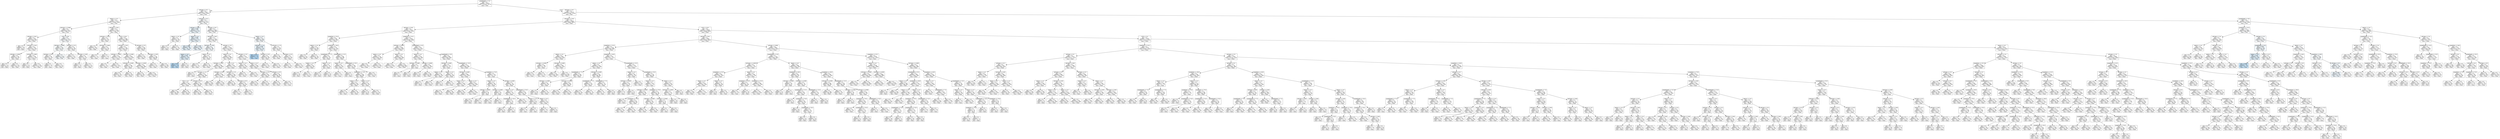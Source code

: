 digraph Tree {
node [shape=box, style="filled", color="black"] ;
0 [label="graphDepth <= 3.5\ngini = 0.5\nsamples = 26325\nvalue = [13150, 13175]\nclass = True", fillcolor="#ffffff"] ;
1 [label="sdComp <= 0.2\ngini = 0.5\nsamples = 3647\nvalue = [1814, 1833]\nclass = True", fillcolor="#fdfeff"] ;
0 -> 1 [labeldistance=2.5, labelangle=45, headlabel="True"] ;
2 [label="nbproc <= 4.5\ngini = 0.5\nsamples = 2070\nvalue = [1034, 1036]\nclass = True", fillcolor="#ffffff"] ;
1 -> 2 ;
3 [label="sdComm <= 0.065\ngini = 0.5\nsamples = 618\nvalue = [308, 310]\nclass = True", fillcolor="#fefeff"] ;
2 -> 3 ;
4 [label="sdComp <= 0.02\ngini = 0.5\nsamples = 400\nvalue = [200, 200]\nclass = False", fillcolor="#ffffff"] ;
3 -> 4 ;
5 [label="gini = 0.5\nsamples = 18\nvalue = [9, 9]\nclass = False", fillcolor="#ffffff"] ;
4 -> 5 ;
6 [label="sdComm <= 0.02\ngini = 0.5\nsamples = 382\nvalue = [191, 191]\nclass = False", fillcolor="#ffffff"] ;
4 -> 6 ;
7 [label="sdComp <= 0.065\ngini = 0.5\nsamples = 134\nvalue = [67, 67]\nclass = False", fillcolor="#ffffff"] ;
6 -> 7 ;
8 [label="gini = 0.5\nsamples = 12\nvalue = [6, 6]\nclass = False", fillcolor="#ffffff"] ;
7 -> 8 ;
9 [label="gini = 0.5\nsamples = 122\nvalue = [61, 61]\nclass = False", fillcolor="#ffffff"] ;
7 -> 9 ;
10 [label="sdComp <= 0.065\ngini = 0.5\nsamples = 248\nvalue = [124, 124]\nclass = False", fillcolor="#ffffff"] ;
6 -> 10 ;
11 [label="gini = 0.5\nsamples = 12\nvalue = [6, 6]\nclass = False", fillcolor="#ffffff"] ;
10 -> 11 ;
12 [label="gini = 0.5\nsamples = 236\nvalue = [118, 118]\nclass = False", fillcolor="#ffffff"] ;
10 -> 12 ;
13 [label="CCR <= 0.55\ngini = 0.5\nsamples = 218\nvalue = [108, 110]\nclass = True", fillcolor="#fbfdff"] ;
3 -> 13 ;
14 [label="sdComp <= 0.065\ngini = 0.5\nsamples = 160\nvalue = [79, 81]\nclass = True", fillcolor="#fafdfe"] ;
13 -> 14 ;
15 [label="sdComp <= 0.02\ngini = 0.5\nsamples = 46\nvalue = [23, 23]\nclass = False", fillcolor="#ffffff"] ;
14 -> 15 ;
16 [label="gini = 0.5\nsamples = 14\nvalue = [7, 7]\nclass = False", fillcolor="#ffffff"] ;
15 -> 16 ;
17 [label="gini = 0.5\nsamples = 32\nvalue = [16, 16]\nclass = False", fillcolor="#ffffff"] ;
15 -> 17 ;
18 [label="gini = 0.5\nsamples = 114\nvalue = [56, 58]\nclass = True", fillcolor="#f8fcfe"] ;
14 -> 18 ;
19 [label="sdComm <= 0.2\ngini = 0.5\nsamples = 58\nvalue = [29, 29]\nclass = False", fillcolor="#ffffff"] ;
13 -> 19 ;
20 [label="gini = 0.5\nsamples = 28\nvalue = [14, 14]\nclass = False", fillcolor="#ffffff"] ;
19 -> 20 ;
21 [label="sdComm <= 0.65\ngini = 0.5\nsamples = 30\nvalue = [15, 15]\nclass = False", fillcolor="#ffffff"] ;
19 -> 21 ;
22 [label="gini = 0.5\nsamples = 10\nvalue = [5, 5]\nclass = False", fillcolor="#ffffff"] ;
21 -> 22 ;
23 [label="gini = 0.5\nsamples = 20\nvalue = [10, 10]\nclass = False", fillcolor="#ffffff"] ;
21 -> 23 ;
24 [label="sdComp <= 0.02\ngini = 0.5\nsamples = 1452\nvalue = [726, 726]\nclass = False", fillcolor="#ffffff"] ;
2 -> 24 ;
25 [label="sdComm <= 0.02\ngini = 0.5\nsamples = 84\nvalue = [42, 42]\nclass = False", fillcolor="#ffffff"] ;
24 -> 25 ;
26 [label="gini = 0.5\nsamples = 48\nvalue = [24, 24]\nclass = False", fillcolor="#ffffff"] ;
25 -> 26 ;
27 [label="sdComm <= 0.065\ngini = 0.5\nsamples = 36\nvalue = [18, 18]\nclass = False", fillcolor="#ffffff"] ;
25 -> 27 ;
28 [label="gini = 0.5\nsamples = 22\nvalue = [11, 11]\nclass = False", fillcolor="#ffffff"] ;
27 -> 28 ;
29 [label="gini = 0.5\nsamples = 14\nvalue = [7, 7]\nclass = False", fillcolor="#ffffff"] ;
27 -> 29 ;
30 [label="CCR <= 0.55\ngini = 0.5\nsamples = 1368\nvalue = [684, 684]\nclass = False", fillcolor="#ffffff"] ;
24 -> 30 ;
31 [label="sdComm <= 0.02\ngini = 0.5\nsamples = 1182\nvalue = [591, 591]\nclass = False", fillcolor="#ffffff"] ;
30 -> 31 ;
32 [label="sdComp <= 0.065\ngini = 0.5\nsamples = 544\nvalue = [272, 272]\nclass = False", fillcolor="#ffffff"] ;
31 -> 32 ;
33 [label="gini = 0.5\nsamples = 30\nvalue = [15, 15]\nclass = False", fillcolor="#ffffff"] ;
32 -> 33 ;
34 [label="gini = 0.5\nsamples = 514\nvalue = [257, 257]\nclass = False", fillcolor="#ffffff"] ;
32 -> 34 ;
35 [label="sdComp <= 0.065\ngini = 0.5\nsamples = 638\nvalue = [319, 319]\nclass = False", fillcolor="#ffffff"] ;
31 -> 35 ;
36 [label="sdComm <= 0.065\ngini = 0.5\nsamples = 106\nvalue = [53, 53]\nclass = False", fillcolor="#ffffff"] ;
35 -> 36 ;
37 [label="gini = 0.5\nsamples = 46\nvalue = [23, 23]\nclass = False", fillcolor="#ffffff"] ;
36 -> 37 ;
38 [label="gini = 0.5\nsamples = 60\nvalue = [30, 30]\nclass = False", fillcolor="#ffffff"] ;
36 -> 38 ;
39 [label="sdComm <= 0.065\ngini = 0.5\nsamples = 532\nvalue = [266, 266]\nclass = False", fillcolor="#ffffff"] ;
35 -> 39 ;
40 [label="gini = 0.5\nsamples = 86\nvalue = [43, 43]\nclass = False", fillcolor="#ffffff"] ;
39 -> 40 ;
41 [label="gini = 0.5\nsamples = 446\nvalue = [223, 223]\nclass = False", fillcolor="#ffffff"] ;
39 -> 41 ;
42 [label="sdComm <= 0.2\ngini = 0.5\nsamples = 186\nvalue = [93, 93]\nclass = False", fillcolor="#ffffff"] ;
30 -> 42 ;
43 [label="gini = 0.5\nsamples = 48\nvalue = [24, 24]\nclass = False", fillcolor="#ffffff"] ;
42 -> 43 ;
44 [label="sdComm <= 0.65\ngini = 0.5\nsamples = 138\nvalue = [69, 69]\nclass = False", fillcolor="#ffffff"] ;
42 -> 44 ;
45 [label="gini = 0.5\nsamples = 30\nvalue = [15, 15]\nclass = False", fillcolor="#ffffff"] ;
44 -> 45 ;
46 [label="gini = 0.5\nsamples = 108\nvalue = [54, 54]\nclass = False", fillcolor="#ffffff"] ;
44 -> 46 ;
47 [label="sdComm <= 0.2\ngini = 0.5\nsamples = 1577\nvalue = [780, 797]\nclass = True", fillcolor="#fbfdfe"] ;
1 -> 47 ;
48 [label="sdComp <= 0.65\ngini = 0.499\nsamples = 251\nvalue = [120, 131]\nclass = True", fillcolor="#eef7fd"] ;
47 -> 48 ;
49 [label="nbproc <= 4.5\ngini = 0.5\nsamples = 40\nvalue = [20, 20]\nclass = False", fillcolor="#ffffff"] ;
48 -> 49 ;
50 [label="gini = 0.5\nsamples = 12\nvalue = [6, 6]\nclass = False", fillcolor="#ffffff"] ;
49 -> 50 ;
51 [label="gini = 0.5\nsamples = 28\nvalue = [14, 14]\nclass = False", fillcolor="#ffffff"] ;
49 -> 51 ;
52 [label="nbproc <= 4.5\ngini = 0.499\nsamples = 211\nvalue = [100, 111]\nclass = True", fillcolor="#ebf5fc"] ;
48 -> 52 ;
53 [label="gini = 0.498\nsamples = 66\nvalue = [31, 35]\nclass = True", fillcolor="#e8f4fc"] ;
52 -> 53 ;
54 [label="gini = 0.499\nsamples = 145\nvalue = [69, 76]\nclass = True", fillcolor="#edf6fd"] ;
52 -> 54 ;
55 [label="sdComp <= 6.5\ngini = 0.5\nsamples = 1326\nvalue = [660, 666]\nclass = True", fillcolor="#fdfeff"] ;
47 -> 55 ;
56 [label="sdComp <= 0.65\ngini = 0.5\nsamples = 1134\nvalue = [566, 568]\nclass = True", fillcolor="#feffff"] ;
55 -> 56 ;
57 [label="sdComm <= 0.65\ngini = 0.5\nsamples = 96\nvalue = [47, 49]\nclass = True", fillcolor="#f7fbfe"] ;
56 -> 57 ;
58 [label="nbproc <= 4.5\ngini = 0.497\nsamples = 26\nvalue = [12, 14]\nclass = True", fillcolor="#e3f1fb"] ;
57 -> 58 ;
59 [label="gini = 0.48\nsamples = 10\nvalue = [4, 6]\nclass = True", fillcolor="#bddef6"] ;
58 -> 59 ;
60 [label="gini = 0.5\nsamples = 16\nvalue = [8, 8]\nclass = False", fillcolor="#ffffff"] ;
58 -> 60 ;
61 [label="nbproc <= 4.5\ngini = 0.5\nsamples = 70\nvalue = [35, 35]\nclass = False", fillcolor="#ffffff"] ;
57 -> 61 ;
62 [label="gini = 0.5\nsamples = 24\nvalue = [12, 12]\nclass = False", fillcolor="#ffffff"] ;
61 -> 62 ;
63 [label="gini = 0.5\nsamples = 46\nvalue = [23, 23]\nclass = False", fillcolor="#ffffff"] ;
61 -> 63 ;
64 [label="sdComp <= 2.0\ngini = 0.5\nsamples = 1038\nvalue = [519, 519]\nclass = False", fillcolor="#ffffff"] ;
56 -> 64 ;
65 [label="nbproc <= 4.5\ngini = 0.5\nsamples = 804\nvalue = [402, 402]\nclass = False", fillcolor="#ffffff"] ;
64 -> 65 ;
66 [label="sdComm <= 0.65\ngini = 0.5\nsamples = 380\nvalue = [190, 190]\nclass = False", fillcolor="#ffffff"] ;
65 -> 66 ;
67 [label="gini = 0.5\nsamples = 8\nvalue = [4, 4]\nclass = False", fillcolor="#ffffff"] ;
66 -> 67 ;
68 [label="sdComm <= 2.0\ngini = 0.5\nsamples = 372\nvalue = [186, 186]\nclass = False", fillcolor="#ffffff"] ;
66 -> 68 ;
69 [label="CCR <= 5.5\ngini = 0.5\nsamples = 248\nvalue = [124, 124]\nclass = False", fillcolor="#ffffff"] ;
68 -> 69 ;
70 [label="gini = 0.5\nsamples = 188\nvalue = [94, 94]\nclass = False", fillcolor="#ffffff"] ;
69 -> 70 ;
71 [label="gini = 0.5\nsamples = 60\nvalue = [30, 30]\nclass = False", fillcolor="#ffffff"] ;
69 -> 71 ;
72 [label="sdComm <= 6.5\ngini = 0.5\nsamples = 124\nvalue = [62, 62]\nclass = False", fillcolor="#ffffff"] ;
68 -> 72 ;
73 [label="gini = 0.5\nsamples = 60\nvalue = [30, 30]\nclass = False", fillcolor="#ffffff"] ;
72 -> 73 ;
74 [label="gini = 0.5\nsamples = 64\nvalue = [32, 32]\nclass = False", fillcolor="#ffffff"] ;
72 -> 74 ;
75 [label="CCR <= 5.5\ngini = 0.5\nsamples = 424\nvalue = [212, 212]\nclass = False", fillcolor="#ffffff"] ;
65 -> 75 ;
76 [label="sdComm <= 0.65\ngini = 0.5\nsamples = 294\nvalue = [147, 147]\nclass = False", fillcolor="#ffffff"] ;
75 -> 76 ;
77 [label="gini = 0.5\nsamples = 188\nvalue = [94, 94]\nclass = False", fillcolor="#ffffff"] ;
76 -> 77 ;
78 [label="gini = 0.5\nsamples = 106\nvalue = [53, 53]\nclass = False", fillcolor="#ffffff"] ;
76 -> 78 ;
79 [label="sdComm <= 2.0\ngini = 0.5\nsamples = 130\nvalue = [65, 65]\nclass = False", fillcolor="#ffffff"] ;
75 -> 79 ;
80 [label="gini = 0.5\nsamples = 78\nvalue = [39, 39]\nclass = False", fillcolor="#ffffff"] ;
79 -> 80 ;
81 [label="sdComm <= 6.5\ngini = 0.5\nsamples = 52\nvalue = [26, 26]\nclass = False", fillcolor="#ffffff"] ;
79 -> 81 ;
82 [label="gini = 0.5\nsamples = 22\nvalue = [11, 11]\nclass = False", fillcolor="#ffffff"] ;
81 -> 82 ;
83 [label="gini = 0.5\nsamples = 30\nvalue = [15, 15]\nclass = False", fillcolor="#ffffff"] ;
81 -> 83 ;
84 [label="sdComm <= 2.0\ngini = 0.5\nsamples = 234\nvalue = [117, 117]\nclass = False", fillcolor="#ffffff"] ;
64 -> 84 ;
85 [label="nbproc <= 4.5\ngini = 0.5\nsamples = 48\nvalue = [24, 24]\nclass = False", fillcolor="#ffffff"] ;
84 -> 85 ;
86 [label="gini = 0.5\nsamples = 20\nvalue = [10, 10]\nclass = False", fillcolor="#ffffff"] ;
85 -> 86 ;
87 [label="gini = 0.5\nsamples = 28\nvalue = [14, 14]\nclass = False", fillcolor="#ffffff"] ;
85 -> 87 ;
88 [label="nbproc <= 4.5\ngini = 0.5\nsamples = 186\nvalue = [93, 93]\nclass = False", fillcolor="#ffffff"] ;
84 -> 88 ;
89 [label="sdComm <= 6.5\ngini = 0.5\nsamples = 88\nvalue = [44, 44]\nclass = False", fillcolor="#ffffff"] ;
88 -> 89 ;
90 [label="gini = 0.5\nsamples = 36\nvalue = [18, 18]\nclass = False", fillcolor="#ffffff"] ;
89 -> 90 ;
91 [label="gini = 0.5\nsamples = 52\nvalue = [26, 26]\nclass = False", fillcolor="#ffffff"] ;
89 -> 91 ;
92 [label="sdComm <= 6.5\ngini = 0.5\nsamples = 98\nvalue = [49, 49]\nclass = False", fillcolor="#ffffff"] ;
88 -> 92 ;
93 [label="gini = 0.5\nsamples = 64\nvalue = [32, 32]\nclass = False", fillcolor="#ffffff"] ;
92 -> 93 ;
94 [label="gini = 0.5\nsamples = 34\nvalue = [17, 17]\nclass = False", fillcolor="#ffffff"] ;
92 -> 94 ;
95 [label="nbproc <= 4.5\ngini = 0.5\nsamples = 192\nvalue = [94, 98]\nclass = True", fillcolor="#f7fbfe"] ;
55 -> 95 ;
96 [label="sdComm <= 2.0\ngini = 0.499\nsamples = 74\nvalue = [35, 39]\nclass = True", fillcolor="#ebf5fc"] ;
95 -> 96 ;
97 [label="gini = 0.475\nsamples = 18\nvalue = [7, 11]\nclass = True", fillcolor="#b7dbf6"] ;
96 -> 97 ;
98 [label="sdComm <= 6.5\ngini = 0.5\nsamples = 56\nvalue = [28, 28]\nclass = False", fillcolor="#ffffff"] ;
96 -> 98 ;
99 [label="gini = 0.5\nsamples = 30\nvalue = [15, 15]\nclass = False", fillcolor="#ffffff"] ;
98 -> 99 ;
100 [label="gini = 0.5\nsamples = 26\nvalue = [13, 13]\nclass = False", fillcolor="#ffffff"] ;
98 -> 100 ;
101 [label="sdComm <= 2.0\ngini = 0.5\nsamples = 118\nvalue = [59, 59]\nclass = False", fillcolor="#ffffff"] ;
95 -> 101 ;
102 [label="gini = 0.5\nsamples = 66\nvalue = [33, 33]\nclass = False", fillcolor="#ffffff"] ;
101 -> 102 ;
103 [label="sdComm <= 6.5\ngini = 0.5\nsamples = 52\nvalue = [26, 26]\nclass = False", fillcolor="#ffffff"] ;
101 -> 103 ;
104 [label="gini = 0.5\nsamples = 24\nvalue = [12, 12]\nclass = False", fillcolor="#ffffff"] ;
103 -> 104 ;
105 [label="gini = 0.5\nsamples = 28\nvalue = [14, 14]\nclass = False", fillcolor="#ffffff"] ;
103 -> 105 ;
106 [label="sdComm <= 6.5\ngini = 0.5\nsamples = 22678\nvalue = [11336, 11342]\nclass = True", fillcolor="#ffffff"] ;
0 -> 106 [labeldistance=2.5, labelangle=-45, headlabel="False"] ;
107 [label="sdComm <= 0.02\ngini = 0.5\nsamples = 19804\nvalue = [9902, 9902]\nclass = False", fillcolor="#ffffff"] ;
106 -> 107 ;
108 [label="sdComp <= 0.02\ngini = 0.5\nsamples = 3004\nvalue = [1502, 1502]\nclass = False", fillcolor="#ffffff"] ;
107 -> 108 ;
109 [label="graphSize <= 22.5\ngini = 0.5\nsamples = 406\nvalue = [203, 203]\nclass = False", fillcolor="#ffffff"] ;
108 -> 109 ;
110 [label="nbproc <= 4.5\ngini = 0.5\nsamples = 128\nvalue = [64, 64]\nclass = False", fillcolor="#ffffff"] ;
109 -> 110 ;
111 [label="gini = 0.5\nsamples = 52\nvalue = [26, 26]\nclass = False", fillcolor="#ffffff"] ;
110 -> 111 ;
112 [label="gini = 0.5\nsamples = 76\nvalue = [38, 38]\nclass = False", fillcolor="#ffffff"] ;
110 -> 112 ;
113 [label="graphSize <= 40.0\ngini = 0.5\nsamples = 278\nvalue = [139, 139]\nclass = False", fillcolor="#ffffff"] ;
109 -> 113 ;
114 [label="graphDepth <= 7.5\ngini = 0.5\nsamples = 82\nvalue = [41, 41]\nclass = False", fillcolor="#ffffff"] ;
113 -> 114 ;
115 [label="nbproc <= 4.5\ngini = 0.5\nsamples = 58\nvalue = [29, 29]\nclass = False", fillcolor="#ffffff"] ;
114 -> 115 ;
116 [label="gini = 0.5\nsamples = 16\nvalue = [8, 8]\nclass = False", fillcolor="#ffffff"] ;
115 -> 116 ;
117 [label="gini = 0.5\nsamples = 42\nvalue = [21, 21]\nclass = False", fillcolor="#ffffff"] ;
115 -> 117 ;
118 [label="nbproc <= 4.5\ngini = 0.5\nsamples = 24\nvalue = [12, 12]\nclass = False", fillcolor="#ffffff"] ;
114 -> 118 ;
119 [label="gini = 0.5\nsamples = 8\nvalue = [4, 4]\nclass = False", fillcolor="#ffffff"] ;
118 -> 119 ;
120 [label="gini = 0.5\nsamples = 16\nvalue = [8, 8]\nclass = False", fillcolor="#ffffff"] ;
118 -> 120 ;
121 [label="graphDepth <= 12.5\ngini = 0.5\nsamples = 196\nvalue = [98, 98]\nclass = False", fillcolor="#ffffff"] ;
113 -> 121 ;
122 [label="nbproc <= 4.5\ngini = 0.5\nsamples = 38\nvalue = [19, 19]\nclass = False", fillcolor="#ffffff"] ;
121 -> 122 ;
123 [label="gini = 0.5\nsamples = 34\nvalue = [17, 17]\nclass = False", fillcolor="#ffffff"] ;
122 -> 123 ;
124 [label="gini = 0.5\nsamples = 4\nvalue = [2, 2]\nclass = False", fillcolor="#ffffff"] ;
122 -> 124 ;
125 [label="graphDepth <= 25.5\ngini = 0.5\nsamples = 158\nvalue = [79, 79]\nclass = False", fillcolor="#ffffff"] ;
121 -> 125 ;
126 [label="graphSize <= 75.0\ngini = 0.5\nsamples = 138\nvalue = [69, 69]\nclass = False", fillcolor="#ffffff"] ;
125 -> 126 ;
127 [label="nbproc <= 4.5\ngini = 0.5\nsamples = 88\nvalue = [44, 44]\nclass = False", fillcolor="#ffffff"] ;
126 -> 127 ;
128 [label="gini = 0.5\nsamples = 24\nvalue = [12, 12]\nclass = False", fillcolor="#ffffff"] ;
127 -> 128 ;
129 [label="gini = 0.5\nsamples = 64\nvalue = [32, 32]\nclass = False", fillcolor="#ffffff"] ;
127 -> 129 ;
130 [label="nbproc <= 4.5\ngini = 0.5\nsamples = 50\nvalue = [25, 25]\nclass = False", fillcolor="#ffffff"] ;
126 -> 130 ;
131 [label="gini = 0.5\nsamples = 18\nvalue = [9, 9]\nclass = False", fillcolor="#ffffff"] ;
130 -> 131 ;
132 [label="gini = 0.5\nsamples = 32\nvalue = [16, 16]\nclass = False", fillcolor="#ffffff"] ;
130 -> 132 ;
133 [label="gini = 0.5\nsamples = 20\nvalue = [10, 10]\nclass = False", fillcolor="#ffffff"] ;
125 -> 133 ;
134 [label="graphSize <= 22.5\ngini = 0.5\nsamples = 2598\nvalue = [1299, 1299]\nclass = False", fillcolor="#ffffff"] ;
108 -> 134 ;
135 [label="sdComp <= 0.065\ngini = 0.5\nsamples = 1688\nvalue = [844, 844]\nclass = False", fillcolor="#ffffff"] ;
134 -> 135 ;
136 [label="nbproc <= 4.5\ngini = 0.5\nsamples = 716\nvalue = [358, 358]\nclass = False", fillcolor="#ffffff"] ;
135 -> 136 ;
137 [label="gini = 0.5\nsamples = 262\nvalue = [131, 131]\nclass = False", fillcolor="#ffffff"] ;
136 -> 137 ;
138 [label="gini = 0.5\nsamples = 454\nvalue = [227, 227]\nclass = False", fillcolor="#ffffff"] ;
136 -> 138 ;
139 [label="nbproc <= 4.5\ngini = 0.5\nsamples = 972\nvalue = [486, 486]\nclass = False", fillcolor="#ffffff"] ;
135 -> 139 ;
140 [label="gini = 0.5\nsamples = 356\nvalue = [178, 178]\nclass = False", fillcolor="#ffffff"] ;
139 -> 140 ;
141 [label="gini = 0.5\nsamples = 616\nvalue = [308, 308]\nclass = False", fillcolor="#ffffff"] ;
139 -> 141 ;
142 [label="graphDepth <= 6.5\ngini = 0.5\nsamples = 910\nvalue = [455, 455]\nclass = False", fillcolor="#ffffff"] ;
134 -> 142 ;
143 [label="nbproc <= 4.5\ngini = 0.5\nsamples = 218\nvalue = [109, 109]\nclass = False", fillcolor="#ffffff"] ;
142 -> 143 ;
144 [label="sdComp <= 0.065\ngini = 0.5\nsamples = 14\nvalue = [7, 7]\nclass = False", fillcolor="#ffffff"] ;
143 -> 144 ;
145 [label="gini = 0.5\nsamples = 2\nvalue = [1, 1]\nclass = False", fillcolor="#ffffff"] ;
144 -> 145 ;
146 [label="gini = 0.5\nsamples = 12\nvalue = [6, 6]\nclass = False", fillcolor="#ffffff"] ;
144 -> 146 ;
147 [label="sdComp <= 0.065\ngini = 0.5\nsamples = 204\nvalue = [102, 102]\nclass = False", fillcolor="#ffffff"] ;
143 -> 147 ;
148 [label="gini = 0.5\nsamples = 16\nvalue = [8, 8]\nclass = False", fillcolor="#ffffff"] ;
147 -> 148 ;
149 [label="gini = 0.5\nsamples = 188\nvalue = [94, 94]\nclass = False", fillcolor="#ffffff"] ;
147 -> 149 ;
150 [label="graphDepth <= 9.0\ngini = 0.5\nsamples = 692\nvalue = [346, 346]\nclass = False", fillcolor="#ffffff"] ;
142 -> 150 ;
151 [label="sdComp <= 0.065\ngini = 0.5\nsamples = 114\nvalue = [57, 57]\nclass = False", fillcolor="#ffffff"] ;
150 -> 151 ;
152 [label="nbproc <= 4.5\ngini = 0.5\nsamples = 36\nvalue = [18, 18]\nclass = False", fillcolor="#ffffff"] ;
151 -> 152 ;
153 [label="gini = 0.5\nsamples = 8\nvalue = [4, 4]\nclass = False", fillcolor="#ffffff"] ;
152 -> 153 ;
154 [label="gini = 0.5\nsamples = 28\nvalue = [14, 14]\nclass = False", fillcolor="#ffffff"] ;
152 -> 154 ;
155 [label="nbproc <= 4.5\ngini = 0.5\nsamples = 78\nvalue = [39, 39]\nclass = False", fillcolor="#ffffff"] ;
151 -> 155 ;
156 [label="gini = 0.5\nsamples = 4\nvalue = [2, 2]\nclass = False", fillcolor="#ffffff"] ;
155 -> 156 ;
157 [label="gini = 0.5\nsamples = 74\nvalue = [37, 37]\nclass = False", fillcolor="#ffffff"] ;
155 -> 157 ;
158 [label="graphDepth <= 13.5\ngini = 0.5\nsamples = 578\nvalue = [289, 289]\nclass = False", fillcolor="#ffffff"] ;
150 -> 158 ;
159 [label="sdComp <= 0.065\ngini = 0.5\nsamples = 464\nvalue = [232, 232]\nclass = False", fillcolor="#ffffff"] ;
158 -> 159 ;
160 [label="nbproc <= 4.5\ngini = 0.5\nsamples = 140\nvalue = [70, 70]\nclass = False", fillcolor="#ffffff"] ;
159 -> 160 ;
161 [label="gini = 0.5\nsamples = 44\nvalue = [22, 22]\nclass = False", fillcolor="#ffffff"] ;
160 -> 161 ;
162 [label="gini = 0.5\nsamples = 96\nvalue = [48, 48]\nclass = False", fillcolor="#ffffff"] ;
160 -> 162 ;
163 [label="nbproc <= 4.5\ngini = 0.5\nsamples = 324\nvalue = [162, 162]\nclass = False", fillcolor="#ffffff"] ;
159 -> 163 ;
164 [label="gini = 0.5\nsamples = 60\nvalue = [30, 30]\nclass = False", fillcolor="#ffffff"] ;
163 -> 164 ;
165 [label="gini = 0.5\nsamples = 264\nvalue = [132, 132]\nclass = False", fillcolor="#ffffff"] ;
163 -> 165 ;
166 [label="graphSize <= 75.0\ngini = 0.5\nsamples = 114\nvalue = [57, 57]\nclass = False", fillcolor="#ffffff"] ;
158 -> 166 ;
167 [label="nbproc <= 4.5\ngini = 0.5\nsamples = 36\nvalue = [18, 18]\nclass = False", fillcolor="#ffffff"] ;
166 -> 167 ;
168 [label="sdComp <= 0.065\ngini = 0.5\nsamples = 18\nvalue = [9, 9]\nclass = False", fillcolor="#ffffff"] ;
167 -> 168 ;
169 [label="gini = 0.5\nsamples = 16\nvalue = [8, 8]\nclass = False", fillcolor="#ffffff"] ;
168 -> 169 ;
170 [label="gini = 0.5\nsamples = 2\nvalue = [1, 1]\nclass = False", fillcolor="#ffffff"] ;
168 -> 170 ;
171 [label="sdComp <= 0.065\ngini = 0.5\nsamples = 18\nvalue = [9, 9]\nclass = False", fillcolor="#ffffff"] ;
167 -> 171 ;
172 [label="gini = 0.5\nsamples = 10\nvalue = [5, 5]\nclass = False", fillcolor="#ffffff"] ;
171 -> 172 ;
173 [label="gini = 0.5\nsamples = 8\nvalue = [4, 4]\nclass = False", fillcolor="#ffffff"] ;
171 -> 173 ;
174 [label="sdComp <= 0.065\ngini = 0.5\nsamples = 78\nvalue = [39, 39]\nclass = False", fillcolor="#ffffff"] ;
166 -> 174 ;
175 [label="nbproc <= 4.5\ngini = 0.5\nsamples = 42\nvalue = [21, 21]\nclass = False", fillcolor="#ffffff"] ;
174 -> 175 ;
176 [label="graphDepth <= 25.5\ngini = 0.5\nsamples = 10\nvalue = [5, 5]\nclass = False", fillcolor="#ffffff"] ;
175 -> 176 ;
177 [label="gini = 0.5\nsamples = 8\nvalue = [4, 4]\nclass = False", fillcolor="#ffffff"] ;
176 -> 177 ;
178 [label="gini = 0.5\nsamples = 2\nvalue = [1, 1]\nclass = False", fillcolor="#ffffff"] ;
176 -> 178 ;
179 [label="gini = 0.5\nsamples = 32\nvalue = [16, 16]\nclass = False", fillcolor="#ffffff"] ;
175 -> 179 ;
180 [label="graphDepth <= 25.5\ngini = 0.5\nsamples = 36\nvalue = [18, 18]\nclass = False", fillcolor="#ffffff"] ;
174 -> 180 ;
181 [label="nbproc <= 4.5\ngini = 0.5\nsamples = 16\nvalue = [8, 8]\nclass = False", fillcolor="#ffffff"] ;
180 -> 181 ;
182 [label="gini = 0.5\nsamples = 14\nvalue = [7, 7]\nclass = False", fillcolor="#ffffff"] ;
181 -> 182 ;
183 [label="gini = 0.5\nsamples = 2\nvalue = [1, 1]\nclass = False", fillcolor="#ffffff"] ;
181 -> 183 ;
184 [label="nbproc <= 4.5\ngini = 0.5\nsamples = 20\nvalue = [10, 10]\nclass = False", fillcolor="#ffffff"] ;
180 -> 184 ;
185 [label="gini = 0.5\nsamples = 14\nvalue = [7, 7]\nclass = False", fillcolor="#ffffff"] ;
184 -> 185 ;
186 [label="gini = 0.5\nsamples = 6\nvalue = [3, 3]\nclass = False", fillcolor="#ffffff"] ;
184 -> 186 ;
187 [label="CCR <= 0.55\ngini = 0.5\nsamples = 16800\nvalue = [8400, 8400]\nclass = False", fillcolor="#ffffff"] ;
107 -> 187 ;
188 [label="sdComp <= 0.02\ngini = 0.5\nsamples = 5860\nvalue = [2930, 2930]\nclass = False", fillcolor="#ffffff"] ;
187 -> 188 ;
189 [label="graphSize <= 22.5\ngini = 0.5\nsamples = 1198\nvalue = [599, 599]\nclass = False", fillcolor="#ffffff"] ;
188 -> 189 ;
190 [label="nbproc <= 4.5\ngini = 0.5\nsamples = 656\nvalue = [328, 328]\nclass = False", fillcolor="#ffffff"] ;
189 -> 190 ;
191 [label="sdComm <= 0.065\ngini = 0.5\nsamples = 148\nvalue = [74, 74]\nclass = False", fillcolor="#ffffff"] ;
190 -> 191 ;
192 [label="gini = 0.5\nsamples = 94\nvalue = [47, 47]\nclass = False", fillcolor="#ffffff"] ;
191 -> 192 ;
193 [label="gini = 0.5\nsamples = 54\nvalue = [27, 27]\nclass = False", fillcolor="#ffffff"] ;
191 -> 193 ;
194 [label="sdComm <= 0.065\ngini = 0.5\nsamples = 508\nvalue = [254, 254]\nclass = False", fillcolor="#ffffff"] ;
190 -> 194 ;
195 [label="gini = 0.5\nsamples = 376\nvalue = [188, 188]\nclass = False", fillcolor="#ffffff"] ;
194 -> 195 ;
196 [label="gini = 0.5\nsamples = 132\nvalue = [66, 66]\nclass = False", fillcolor="#ffffff"] ;
194 -> 196 ;
197 [label="graphSize <= 40.0\ngini = 0.5\nsamples = 542\nvalue = [271, 271]\nclass = False", fillcolor="#ffffff"] ;
189 -> 197 ;
198 [label="nbproc <= 4.5\ngini = 0.5\nsamples = 318\nvalue = [159, 159]\nclass = False", fillcolor="#ffffff"] ;
197 -> 198 ;
199 [label="graphDepth <= 7.5\ngini = 0.5\nsamples = 126\nvalue = [63, 63]\nclass = False", fillcolor="#ffffff"] ;
198 -> 199 ;
200 [label="sdComm <= 0.065\ngini = 0.5\nsamples = 38\nvalue = [19, 19]\nclass = False", fillcolor="#ffffff"] ;
199 -> 200 ;
201 [label="gini = 0.5\nsamples = 18\nvalue = [9, 9]\nclass = False", fillcolor="#ffffff"] ;
200 -> 201 ;
202 [label="gini = 0.5\nsamples = 20\nvalue = [10, 10]\nclass = False", fillcolor="#ffffff"] ;
200 -> 202 ;
203 [label="sdComm <= 0.065\ngini = 0.5\nsamples = 88\nvalue = [44, 44]\nclass = False", fillcolor="#ffffff"] ;
199 -> 203 ;
204 [label="gini = 0.5\nsamples = 40\nvalue = [20, 20]\nclass = False", fillcolor="#ffffff"] ;
203 -> 204 ;
205 [label="gini = 0.5\nsamples = 48\nvalue = [24, 24]\nclass = False", fillcolor="#ffffff"] ;
203 -> 205 ;
206 [label="sdComm <= 0.065\ngini = 0.5\nsamples = 192\nvalue = [96, 96]\nclass = False", fillcolor="#ffffff"] ;
198 -> 206 ;
207 [label="graphDepth <= 7.5\ngini = 0.5\nsamples = 122\nvalue = [61, 61]\nclass = False", fillcolor="#ffffff"] ;
206 -> 207 ;
208 [label="gini = 0.5\nsamples = 52\nvalue = [26, 26]\nclass = False", fillcolor="#ffffff"] ;
207 -> 208 ;
209 [label="gini = 0.5\nsamples = 70\nvalue = [35, 35]\nclass = False", fillcolor="#ffffff"] ;
207 -> 209 ;
210 [label="graphDepth <= 7.5\ngini = 0.5\nsamples = 70\nvalue = [35, 35]\nclass = False", fillcolor="#ffffff"] ;
206 -> 210 ;
211 [label="gini = 0.5\nsamples = 54\nvalue = [27, 27]\nclass = False", fillcolor="#ffffff"] ;
210 -> 211 ;
212 [label="gini = 0.5\nsamples = 16\nvalue = [8, 8]\nclass = False", fillcolor="#ffffff"] ;
210 -> 212 ;
213 [label="graphDepth <= 12.5\ngini = 0.5\nsamples = 224\nvalue = [112, 112]\nclass = False", fillcolor="#ffffff"] ;
197 -> 213 ;
214 [label="nbproc <= 4.5\ngini = 0.5\nsamples = 46\nvalue = [23, 23]\nclass = False", fillcolor="#ffffff"] ;
213 -> 214 ;
215 [label="sdComm <= 0.065\ngini = 0.5\nsamples = 26\nvalue = [13, 13]\nclass = False", fillcolor="#ffffff"] ;
214 -> 215 ;
216 [label="gini = 0.5\nsamples = 14\nvalue = [7, 7]\nclass = False", fillcolor="#ffffff"] ;
215 -> 216 ;
217 [label="gini = 0.5\nsamples = 12\nvalue = [6, 6]\nclass = False", fillcolor="#ffffff"] ;
215 -> 217 ;
218 [label="gini = 0.5\nsamples = 20\nvalue = [10, 10]\nclass = False", fillcolor="#ffffff"] ;
214 -> 218 ;
219 [label="graphDepth <= 25.5\ngini = 0.5\nsamples = 178\nvalue = [89, 89]\nclass = False", fillcolor="#ffffff"] ;
213 -> 219 ;
220 [label="nbproc <= 4.5\ngini = 0.5\nsamples = 142\nvalue = [71, 71]\nclass = False", fillcolor="#ffffff"] ;
219 -> 220 ;
221 [label="sdComm <= 0.065\ngini = 0.5\nsamples = 66\nvalue = [33, 33]\nclass = False", fillcolor="#ffffff"] ;
220 -> 221 ;
222 [label="gini = 0.5\nsamples = 10\nvalue = [5, 5]\nclass = False", fillcolor="#ffffff"] ;
221 -> 222 ;
223 [label="graphSize <= 75.0\ngini = 0.5\nsamples = 56\nvalue = [28, 28]\nclass = False", fillcolor="#ffffff"] ;
221 -> 223 ;
224 [label="gini = 0.5\nsamples = 28\nvalue = [14, 14]\nclass = False", fillcolor="#ffffff"] ;
223 -> 224 ;
225 [label="gini = 0.5\nsamples = 28\nvalue = [14, 14]\nclass = False", fillcolor="#ffffff"] ;
223 -> 225 ;
226 [label="graphSize <= 75.0\ngini = 0.5\nsamples = 76\nvalue = [38, 38]\nclass = False", fillcolor="#ffffff"] ;
220 -> 226 ;
227 [label="sdComm <= 0.065\ngini = 0.5\nsamples = 64\nvalue = [32, 32]\nclass = False", fillcolor="#ffffff"] ;
226 -> 227 ;
228 [label="gini = 0.5\nsamples = 28\nvalue = [14, 14]\nclass = False", fillcolor="#ffffff"] ;
227 -> 228 ;
229 [label="gini = 0.5\nsamples = 36\nvalue = [18, 18]\nclass = False", fillcolor="#ffffff"] ;
227 -> 229 ;
230 [label="sdComm <= 0.065\ngini = 0.5\nsamples = 12\nvalue = [6, 6]\nclass = False", fillcolor="#ffffff"] ;
226 -> 230 ;
231 [label="gini = 0.5\nsamples = 4\nvalue = [2, 2]\nclass = False", fillcolor="#ffffff"] ;
230 -> 231 ;
232 [label="gini = 0.5\nsamples = 8\nvalue = [4, 4]\nclass = False", fillcolor="#ffffff"] ;
230 -> 232 ;
233 [label="nbproc <= 4.5\ngini = 0.5\nsamples = 36\nvalue = [18, 18]\nclass = False", fillcolor="#ffffff"] ;
219 -> 233 ;
234 [label="sdComm <= 0.065\ngini = 0.5\nsamples = 24\nvalue = [12, 12]\nclass = False", fillcolor="#ffffff"] ;
233 -> 234 ;
235 [label="gini = 0.5\nsamples = 16\nvalue = [8, 8]\nclass = False", fillcolor="#ffffff"] ;
234 -> 235 ;
236 [label="gini = 0.5\nsamples = 8\nvalue = [4, 4]\nclass = False", fillcolor="#ffffff"] ;
234 -> 236 ;
237 [label="gini = 0.5\nsamples = 12\nvalue = [6, 6]\nclass = False", fillcolor="#ffffff"] ;
233 -> 237 ;
238 [label="sdComp <= 0.065\ngini = 0.5\nsamples = 4662\nvalue = [2331, 2331]\nclass = False", fillcolor="#ffffff"] ;
188 -> 238 ;
239 [label="graphDepth <= 6.5\ngini = 0.5\nsamples = 1128\nvalue = [564, 564]\nclass = False", fillcolor="#ffffff"] ;
238 -> 239 ;
240 [label="sdComm <= 0.065\ngini = 0.5\nsamples = 742\nvalue = [371, 371]\nclass = False", fillcolor="#ffffff"] ;
239 -> 240 ;
241 [label="graphSize <= 22.5\ngini = 0.5\nsamples = 402\nvalue = [201, 201]\nclass = False", fillcolor="#ffffff"] ;
240 -> 241 ;
242 [label="nbproc <= 4.5\ngini = 0.5\nsamples = 324\nvalue = [162, 162]\nclass = False", fillcolor="#ffffff"] ;
241 -> 242 ;
243 [label="gini = 0.5\nsamples = 100\nvalue = [50, 50]\nclass = False", fillcolor="#ffffff"] ;
242 -> 243 ;
244 [label="gini = 0.5\nsamples = 224\nvalue = [112, 112]\nclass = False", fillcolor="#ffffff"] ;
242 -> 244 ;
245 [label="nbproc <= 4.5\ngini = 0.5\nsamples = 78\nvalue = [39, 39]\nclass = False", fillcolor="#ffffff"] ;
241 -> 245 ;
246 [label="gini = 0.5\nsamples = 16\nvalue = [8, 8]\nclass = False", fillcolor="#ffffff"] ;
245 -> 246 ;
247 [label="gini = 0.5\nsamples = 62\nvalue = [31, 31]\nclass = False", fillcolor="#ffffff"] ;
245 -> 247 ;
248 [label="nbproc <= 4.5\ngini = 0.5\nsamples = 340\nvalue = [170, 170]\nclass = False", fillcolor="#ffffff"] ;
240 -> 248 ;
249 [label="graphSize <= 22.5\ngini = 0.5\nsamples = 72\nvalue = [36, 36]\nclass = False", fillcolor="#ffffff"] ;
248 -> 249 ;
250 [label="gini = 0.5\nsamples = 54\nvalue = [27, 27]\nclass = False", fillcolor="#ffffff"] ;
249 -> 250 ;
251 [label="gini = 0.5\nsamples = 18\nvalue = [9, 9]\nclass = False", fillcolor="#ffffff"] ;
249 -> 251 ;
252 [label="graphSize <= 22.5\ngini = 0.5\nsamples = 268\nvalue = [134, 134]\nclass = False", fillcolor="#ffffff"] ;
248 -> 252 ;
253 [label="gini = 0.5\nsamples = 248\nvalue = [124, 124]\nclass = False", fillcolor="#ffffff"] ;
252 -> 253 ;
254 [label="gini = 0.5\nsamples = 20\nvalue = [10, 10]\nclass = False", fillcolor="#ffffff"] ;
252 -> 254 ;
255 [label="nbproc <= 4.5\ngini = 0.5\nsamples = 386\nvalue = [193, 193]\nclass = False", fillcolor="#ffffff"] ;
239 -> 255 ;
256 [label="graphSize <= 40.0\ngini = 0.5\nsamples = 86\nvalue = [43, 43]\nclass = False", fillcolor="#ffffff"] ;
255 -> 256 ;
257 [label="sdComm <= 0.065\ngini = 0.5\nsamples = 16\nvalue = [8, 8]\nclass = False", fillcolor="#ffffff"] ;
256 -> 257 ;
258 [label="gini = 0.5\nsamples = 12\nvalue = [6, 6]\nclass = False", fillcolor="#ffffff"] ;
257 -> 258 ;
259 [label="gini = 0.5\nsamples = 4\nvalue = [2, 2]\nclass = False", fillcolor="#ffffff"] ;
257 -> 259 ;
260 [label="sdComm <= 0.065\ngini = 0.5\nsamples = 70\nvalue = [35, 35]\nclass = False", fillcolor="#ffffff"] ;
256 -> 260 ;
261 [label="graphDepth <= 12.5\ngini = 0.5\nsamples = 46\nvalue = [23, 23]\nclass = False", fillcolor="#ffffff"] ;
260 -> 261 ;
262 [label="gini = 0.5\nsamples = 6\nvalue = [3, 3]\nclass = False", fillcolor="#ffffff"] ;
261 -> 262 ;
263 [label="graphSize <= 75.0\ngini = 0.5\nsamples = 40\nvalue = [20, 20]\nclass = False", fillcolor="#ffffff"] ;
261 -> 263 ;
264 [label="gini = 0.5\nsamples = 16\nvalue = [8, 8]\nclass = False", fillcolor="#ffffff"] ;
263 -> 264 ;
265 [label="graphDepth <= 25.5\ngini = 0.5\nsamples = 24\nvalue = [12, 12]\nclass = False", fillcolor="#ffffff"] ;
263 -> 265 ;
266 [label="gini = 0.5\nsamples = 12\nvalue = [6, 6]\nclass = False", fillcolor="#ffffff"] ;
265 -> 266 ;
267 [label="gini = 0.5\nsamples = 12\nvalue = [6, 6]\nclass = False", fillcolor="#ffffff"] ;
265 -> 267 ;
268 [label="graphDepth <= 12.5\ngini = 0.5\nsamples = 24\nvalue = [12, 12]\nclass = False", fillcolor="#ffffff"] ;
260 -> 268 ;
269 [label="gini = 0.5\nsamples = 8\nvalue = [4, 4]\nclass = False", fillcolor="#ffffff"] ;
268 -> 269 ;
270 [label="gini = 0.5\nsamples = 16\nvalue = [8, 8]\nclass = False", fillcolor="#ffffff"] ;
268 -> 270 ;
271 [label="graphSize <= 40.0\ngini = 0.5\nsamples = 300\nvalue = [150, 150]\nclass = False", fillcolor="#ffffff"] ;
255 -> 271 ;
272 [label="sdComm <= 0.065\ngini = 0.5\nsamples = 180\nvalue = [90, 90]\nclass = False", fillcolor="#ffffff"] ;
271 -> 272 ;
273 [label="gini = 0.5\nsamples = 136\nvalue = [68, 68]\nclass = False", fillcolor="#ffffff"] ;
272 -> 273 ;
274 [label="gini = 0.5\nsamples = 44\nvalue = [22, 22]\nclass = False", fillcolor="#ffffff"] ;
272 -> 274 ;
275 [label="graphDepth <= 12.5\ngini = 0.5\nsamples = 120\nvalue = [60, 60]\nclass = False", fillcolor="#ffffff"] ;
271 -> 275 ;
276 [label="sdComm <= 0.065\ngini = 0.5\nsamples = 16\nvalue = [8, 8]\nclass = False", fillcolor="#ffffff"] ;
275 -> 276 ;
277 [label="gini = 0.5\nsamples = 8\nvalue = [4, 4]\nclass = False", fillcolor="#ffffff"] ;
276 -> 277 ;
278 [label="gini = 0.5\nsamples = 8\nvalue = [4, 4]\nclass = False", fillcolor="#ffffff"] ;
276 -> 278 ;
279 [label="sdComm <= 0.065\ngini = 0.5\nsamples = 104\nvalue = [52, 52]\nclass = False", fillcolor="#ffffff"] ;
275 -> 279 ;
280 [label="graphSize <= 75.0\ngini = 0.5\nsamples = 66\nvalue = [33, 33]\nclass = False", fillcolor="#ffffff"] ;
279 -> 280 ;
281 [label="gini = 0.5\nsamples = 42\nvalue = [21, 21]\nclass = False", fillcolor="#ffffff"] ;
280 -> 281 ;
282 [label="graphDepth <= 25.5\ngini = 0.5\nsamples = 24\nvalue = [12, 12]\nclass = False", fillcolor="#ffffff"] ;
280 -> 282 ;
283 [label="gini = 0.5\nsamples = 8\nvalue = [4, 4]\nclass = False", fillcolor="#ffffff"] ;
282 -> 283 ;
284 [label="gini = 0.5\nsamples = 16\nvalue = [8, 8]\nclass = False", fillcolor="#ffffff"] ;
282 -> 284 ;
285 [label="graphDepth <= 25.5\ngini = 0.5\nsamples = 38\nvalue = [19, 19]\nclass = False", fillcolor="#ffffff"] ;
279 -> 285 ;
286 [label="gini = 0.5\nsamples = 4\nvalue = [2, 2]\nclass = False", fillcolor="#ffffff"] ;
285 -> 286 ;
287 [label="gini = 0.5\nsamples = 34\nvalue = [17, 17]\nclass = False", fillcolor="#ffffff"] ;
285 -> 287 ;
288 [label="graphSize <= 22.5\ngini = 0.5\nsamples = 3534\nvalue = [1767, 1767]\nclass = False", fillcolor="#ffffff"] ;
238 -> 288 ;
289 [label="nbproc <= 4.5\ngini = 0.5\nsamples = 2798\nvalue = [1399, 1399]\nclass = False", fillcolor="#ffffff"] ;
288 -> 289 ;
290 [label="sdComm <= 0.065\ngini = 0.5\nsamples = 918\nvalue = [459, 459]\nclass = False", fillcolor="#ffffff"] ;
289 -> 290 ;
291 [label="gini = 0.5\nsamples = 522\nvalue = [261, 261]\nclass = False", fillcolor="#ffffff"] ;
290 -> 291 ;
292 [label="gini = 0.5\nsamples = 396\nvalue = [198, 198]\nclass = False", fillcolor="#ffffff"] ;
290 -> 292 ;
293 [label="sdComm <= 0.065\ngini = 0.5\nsamples = 1880\nvalue = [940, 940]\nclass = False", fillcolor="#ffffff"] ;
289 -> 293 ;
294 [label="gini = 0.5\nsamples = 804\nvalue = [402, 402]\nclass = False", fillcolor="#ffffff"] ;
293 -> 294 ;
295 [label="gini = 0.5\nsamples = 1076\nvalue = [538, 538]\nclass = False", fillcolor="#ffffff"] ;
293 -> 295 ;
296 [label="sdComm <= 0.065\ngini = 0.5\nsamples = 736\nvalue = [368, 368]\nclass = False", fillcolor="#ffffff"] ;
288 -> 296 ;
297 [label="graphDepth <= 6.5\ngini = 0.5\nsamples = 360\nvalue = [180, 180]\nclass = False", fillcolor="#ffffff"] ;
296 -> 297 ;
298 [label="nbproc <= 4.5\ngini = 0.5\nsamples = 136\nvalue = [68, 68]\nclass = False", fillcolor="#ffffff"] ;
297 -> 298 ;
299 [label="gini = 0.5\nsamples = 16\nvalue = [8, 8]\nclass = False", fillcolor="#ffffff"] ;
298 -> 299 ;
300 [label="gini = 0.5\nsamples = 120\nvalue = [60, 60]\nclass = False", fillcolor="#ffffff"] ;
298 -> 300 ;
301 [label="graphSize <= 40.0\ngini = 0.5\nsamples = 224\nvalue = [112, 112]\nclass = False", fillcolor="#ffffff"] ;
297 -> 301 ;
302 [label="nbproc <= 4.5\ngini = 0.5\nsamples = 140\nvalue = [70, 70]\nclass = False", fillcolor="#ffffff"] ;
301 -> 302 ;
303 [label="gini = 0.5\nsamples = 78\nvalue = [39, 39]\nclass = False", fillcolor="#ffffff"] ;
302 -> 303 ;
304 [label="gini = 0.5\nsamples = 62\nvalue = [31, 31]\nclass = False", fillcolor="#ffffff"] ;
302 -> 304 ;
305 [label="nbproc <= 4.5\ngini = 0.5\nsamples = 84\nvalue = [42, 42]\nclass = False", fillcolor="#ffffff"] ;
301 -> 305 ;
306 [label="graphSize <= 75.0\ngini = 0.5\nsamples = 56\nvalue = [28, 28]\nclass = False", fillcolor="#ffffff"] ;
305 -> 306 ;
307 [label="graphDepth <= 12.5\ngini = 0.5\nsamples = 22\nvalue = [11, 11]\nclass = False", fillcolor="#ffffff"] ;
306 -> 307 ;
308 [label="gini = 0.5\nsamples = 18\nvalue = [9, 9]\nclass = False", fillcolor="#ffffff"] ;
307 -> 308 ;
309 [label="gini = 0.5\nsamples = 4\nvalue = [2, 2]\nclass = False", fillcolor="#ffffff"] ;
307 -> 309 ;
310 [label="graphDepth <= 25.5\ngini = 0.5\nsamples = 34\nvalue = [17, 17]\nclass = False", fillcolor="#ffffff"] ;
306 -> 310 ;
311 [label="gini = 0.5\nsamples = 16\nvalue = [8, 8]\nclass = False", fillcolor="#ffffff"] ;
310 -> 311 ;
312 [label="gini = 0.5\nsamples = 18\nvalue = [9, 9]\nclass = False", fillcolor="#ffffff"] ;
310 -> 312 ;
313 [label="graphDepth <= 12.5\ngini = 0.5\nsamples = 28\nvalue = [14, 14]\nclass = False", fillcolor="#ffffff"] ;
305 -> 313 ;
314 [label="gini = 0.5\nsamples = 14\nvalue = [7, 7]\nclass = False", fillcolor="#ffffff"] ;
313 -> 314 ;
315 [label="gini = 0.5\nsamples = 14\nvalue = [7, 7]\nclass = False", fillcolor="#ffffff"] ;
313 -> 315 ;
316 [label="graphSize <= 40.0\ngini = 0.5\nsamples = 376\nvalue = [188, 188]\nclass = False", fillcolor="#ffffff"] ;
296 -> 316 ;
317 [label="nbproc <= 4.5\ngini = 0.5\nsamples = 300\nvalue = [150, 150]\nclass = False", fillcolor="#ffffff"] ;
316 -> 317 ;
318 [label="gini = 0.5\nsamples = 38\nvalue = [19, 19]\nclass = False", fillcolor="#ffffff"] ;
317 -> 318 ;
319 [label="graphDepth <= 7.5\ngini = 0.5\nsamples = 262\nvalue = [131, 131]\nclass = False", fillcolor="#ffffff"] ;
317 -> 319 ;
320 [label="gini = 0.5\nsamples = 118\nvalue = [59, 59]\nclass = False", fillcolor="#ffffff"] ;
319 -> 320 ;
321 [label="gini = 0.5\nsamples = 144\nvalue = [72, 72]\nclass = False", fillcolor="#ffffff"] ;
319 -> 321 ;
322 [label="graphDepth <= 12.5\ngini = 0.5\nsamples = 76\nvalue = [38, 38]\nclass = False", fillcolor="#ffffff"] ;
316 -> 322 ;
323 [label="nbproc <= 4.5\ngini = 0.5\nsamples = 40\nvalue = [20, 20]\nclass = False", fillcolor="#ffffff"] ;
322 -> 323 ;
324 [label="gini = 0.5\nsamples = 14\nvalue = [7, 7]\nclass = False", fillcolor="#ffffff"] ;
323 -> 324 ;
325 [label="gini = 0.5\nsamples = 26\nvalue = [13, 13]\nclass = False", fillcolor="#ffffff"] ;
323 -> 325 ;
326 [label="nbproc <= 4.5\ngini = 0.5\nsamples = 36\nvalue = [18, 18]\nclass = False", fillcolor="#ffffff"] ;
322 -> 326 ;
327 [label="graphDepth <= 25.5\ngini = 0.5\nsamples = 20\nvalue = [10, 10]\nclass = False", fillcolor="#ffffff"] ;
326 -> 327 ;
328 [label="graphSize <= 75.0\ngini = 0.5\nsamples = 12\nvalue = [6, 6]\nclass = False", fillcolor="#ffffff"] ;
327 -> 328 ;
329 [label="gini = 0.5\nsamples = 10\nvalue = [5, 5]\nclass = False", fillcolor="#ffffff"] ;
328 -> 329 ;
330 [label="gini = 0.5\nsamples = 2\nvalue = [1, 1]\nclass = False", fillcolor="#ffffff"] ;
328 -> 330 ;
331 [label="gini = 0.5\nsamples = 8\nvalue = [4, 4]\nclass = False", fillcolor="#ffffff"] ;
327 -> 331 ;
332 [label="graphSize <= 75.0\ngini = 0.5\nsamples = 16\nvalue = [8, 8]\nclass = False", fillcolor="#ffffff"] ;
326 -> 332 ;
333 [label="gini = 0.5\nsamples = 8\nvalue = [4, 4]\nclass = False", fillcolor="#ffffff"] ;
332 -> 333 ;
334 [label="gini = 0.5\nsamples = 8\nvalue = [4, 4]\nclass = False", fillcolor="#ffffff"] ;
332 -> 334 ;
335 [label="CCR <= 5.5\ngini = 0.5\nsamples = 10940\nvalue = [5470, 5470]\nclass = False", fillcolor="#ffffff"] ;
187 -> 335 ;
336 [label="graphSize <= 22.5\ngini = 0.5\nsamples = 4570\nvalue = [2285, 2285]\nclass = False", fillcolor="#ffffff"] ;
335 -> 336 ;
337 [label="sdComp <= 0.2\ngini = 0.5\nsamples = 2314\nvalue = [1157, 1157]\nclass = False", fillcolor="#ffffff"] ;
336 -> 337 ;
338 [label="sdComm <= 0.2\ngini = 0.5\nsamples = 810\nvalue = [405, 405]\nclass = False", fillcolor="#ffffff"] ;
337 -> 338 ;
339 [label="nbproc <= 4.5\ngini = 0.5\nsamples = 250\nvalue = [125, 125]\nclass = False", fillcolor="#ffffff"] ;
338 -> 339 ;
340 [label="gini = 0.5\nsamples = 128\nvalue = [64, 64]\nclass = False", fillcolor="#ffffff"] ;
339 -> 340 ;
341 [label="gini = 0.5\nsamples = 122\nvalue = [61, 61]\nclass = False", fillcolor="#ffffff"] ;
339 -> 341 ;
342 [label="sdComm <= 0.65\ngini = 0.5\nsamples = 560\nvalue = [280, 280]\nclass = False", fillcolor="#ffffff"] ;
338 -> 342 ;
343 [label="nbproc <= 4.5\ngini = 0.5\nsamples = 320\nvalue = [160, 160]\nclass = False", fillcolor="#ffffff"] ;
342 -> 343 ;
344 [label="gini = 0.5\nsamples = 80\nvalue = [40, 40]\nclass = False", fillcolor="#ffffff"] ;
343 -> 344 ;
345 [label="gini = 0.5\nsamples = 240\nvalue = [120, 120]\nclass = False", fillcolor="#ffffff"] ;
343 -> 345 ;
346 [label="nbproc <= 4.5\ngini = 0.5\nsamples = 240\nvalue = [120, 120]\nclass = False", fillcolor="#ffffff"] ;
342 -> 346 ;
347 [label="gini = 0.5\nsamples = 40\nvalue = [20, 20]\nclass = False", fillcolor="#ffffff"] ;
346 -> 347 ;
348 [label="gini = 0.5\nsamples = 200\nvalue = [100, 100]\nclass = False", fillcolor="#ffffff"] ;
346 -> 348 ;
349 [label="sdComp <= 0.65\ngini = 0.5\nsamples = 1504\nvalue = [752, 752]\nclass = False", fillcolor="#ffffff"] ;
337 -> 349 ;
350 [label="sdComm <= 0.2\ngini = 0.5\nsamples = 940\nvalue = [470, 470]\nclass = False", fillcolor="#ffffff"] ;
349 -> 350 ;
351 [label="nbproc <= 4.5\ngini = 0.5\nsamples = 238\nvalue = [119, 119]\nclass = False", fillcolor="#ffffff"] ;
350 -> 351 ;
352 [label="gini = 0.5\nsamples = 130\nvalue = [65, 65]\nclass = False", fillcolor="#ffffff"] ;
351 -> 352 ;
353 [label="gini = 0.5\nsamples = 108\nvalue = [54, 54]\nclass = False", fillcolor="#ffffff"] ;
351 -> 353 ;
354 [label="sdComm <= 0.65\ngini = 0.5\nsamples = 702\nvalue = [351, 351]\nclass = False", fillcolor="#ffffff"] ;
350 -> 354 ;
355 [label="nbproc <= 4.5\ngini = 0.5\nsamples = 224\nvalue = [112, 112]\nclass = False", fillcolor="#ffffff"] ;
354 -> 355 ;
356 [label="gini = 0.5\nsamples = 8\nvalue = [4, 4]\nclass = False", fillcolor="#ffffff"] ;
355 -> 356 ;
357 [label="gini = 0.5\nsamples = 216\nvalue = [108, 108]\nclass = False", fillcolor="#ffffff"] ;
355 -> 357 ;
358 [label="nbproc <= 4.5\ngini = 0.5\nsamples = 478\nvalue = [239, 239]\nclass = False", fillcolor="#ffffff"] ;
354 -> 358 ;
359 [label="gini = 0.5\nsamples = 60\nvalue = [30, 30]\nclass = False", fillcolor="#ffffff"] ;
358 -> 359 ;
360 [label="gini = 0.5\nsamples = 418\nvalue = [209, 209]\nclass = False", fillcolor="#ffffff"] ;
358 -> 360 ;
361 [label="sdComm <= 0.2\ngini = 0.5\nsamples = 564\nvalue = [282, 282]\nclass = False", fillcolor="#ffffff"] ;
349 -> 361 ;
362 [label="nbproc <= 4.5\ngini = 0.5\nsamples = 122\nvalue = [61, 61]\nclass = False", fillcolor="#ffffff"] ;
361 -> 362 ;
363 [label="gini = 0.5\nsamples = 54\nvalue = [27, 27]\nclass = False", fillcolor="#ffffff"] ;
362 -> 363 ;
364 [label="gini = 0.5\nsamples = 68\nvalue = [34, 34]\nclass = False", fillcolor="#ffffff"] ;
362 -> 364 ;
365 [label="nbproc <= 4.5\ngini = 0.5\nsamples = 442\nvalue = [221, 221]\nclass = False", fillcolor="#ffffff"] ;
361 -> 365 ;
366 [label="sdComm <= 0.65\ngini = 0.5\nsamples = 156\nvalue = [78, 78]\nclass = False", fillcolor="#ffffff"] ;
365 -> 366 ;
367 [label="gini = 0.5\nsamples = 104\nvalue = [52, 52]\nclass = False", fillcolor="#ffffff"] ;
366 -> 367 ;
368 [label="gini = 0.5\nsamples = 52\nvalue = [26, 26]\nclass = False", fillcolor="#ffffff"] ;
366 -> 368 ;
369 [label="sdComm <= 0.65\ngini = 0.5\nsamples = 286\nvalue = [143, 143]\nclass = False", fillcolor="#ffffff"] ;
365 -> 369 ;
370 [label="gini = 0.5\nsamples = 162\nvalue = [81, 81]\nclass = False", fillcolor="#ffffff"] ;
369 -> 370 ;
371 [label="gini = 0.5\nsamples = 124\nvalue = [62, 62]\nclass = False", fillcolor="#ffffff"] ;
369 -> 371 ;
372 [label="sdComm <= 0.2\ngini = 0.5\nsamples = 2256\nvalue = [1128, 1128]\nclass = False", fillcolor="#ffffff"] ;
336 -> 372 ;
373 [label="sdComp <= 0.2\ngini = 0.5\nsamples = 778\nvalue = [389, 389]\nclass = False", fillcolor="#ffffff"] ;
372 -> 373 ;
374 [label="graphSize <= 40.0\ngini = 0.5\nsamples = 326\nvalue = [163, 163]\nclass = False", fillcolor="#ffffff"] ;
373 -> 374 ;
375 [label="nbproc <= 4.5\ngini = 0.5\nsamples = 154\nvalue = [77, 77]\nclass = False", fillcolor="#ffffff"] ;
374 -> 375 ;
376 [label="graphDepth <= 7.5\ngini = 0.5\nsamples = 36\nvalue = [18, 18]\nclass = False", fillcolor="#ffffff"] ;
375 -> 376 ;
377 [label="gini = 0.5\nsamples = 20\nvalue = [10, 10]\nclass = False", fillcolor="#ffffff"] ;
376 -> 377 ;
378 [label="gini = 0.5\nsamples = 16\nvalue = [8, 8]\nclass = False", fillcolor="#ffffff"] ;
376 -> 378 ;
379 [label="graphDepth <= 7.5\ngini = 0.5\nsamples = 118\nvalue = [59, 59]\nclass = False", fillcolor="#ffffff"] ;
375 -> 379 ;
380 [label="gini = 0.5\nsamples = 46\nvalue = [23, 23]\nclass = False", fillcolor="#ffffff"] ;
379 -> 380 ;
381 [label="gini = 0.5\nsamples = 72\nvalue = [36, 36]\nclass = False", fillcolor="#ffffff"] ;
379 -> 381 ;
382 [label="nbproc <= 4.5\ngini = 0.5\nsamples = 172\nvalue = [86, 86]\nclass = False", fillcolor="#ffffff"] ;
374 -> 382 ;
383 [label="graphSize <= 75.0\ngini = 0.5\nsamples = 34\nvalue = [17, 17]\nclass = False", fillcolor="#ffffff"] ;
382 -> 383 ;
384 [label="gini = 0.5\nsamples = 8\nvalue = [4, 4]\nclass = False", fillcolor="#ffffff"] ;
383 -> 384 ;
385 [label="graphDepth <= 25.5\ngini = 0.5\nsamples = 26\nvalue = [13, 13]\nclass = False", fillcolor="#ffffff"] ;
383 -> 385 ;
386 [label="gini = 0.5\nsamples = 4\nvalue = [2, 2]\nclass = False", fillcolor="#ffffff"] ;
385 -> 386 ;
387 [label="gini = 0.5\nsamples = 22\nvalue = [11, 11]\nclass = False", fillcolor="#ffffff"] ;
385 -> 387 ;
388 [label="graphSize <= 75.0\ngini = 0.5\nsamples = 138\nvalue = [69, 69]\nclass = False", fillcolor="#ffffff"] ;
382 -> 388 ;
389 [label="graphDepth <= 12.5\ngini = 0.5\nsamples = 60\nvalue = [30, 30]\nclass = False", fillcolor="#ffffff"] ;
388 -> 389 ;
390 [label="gini = 0.5\nsamples = 24\nvalue = [12, 12]\nclass = False", fillcolor="#ffffff"] ;
389 -> 390 ;
391 [label="gini = 0.5\nsamples = 36\nvalue = [18, 18]\nclass = False", fillcolor="#ffffff"] ;
389 -> 391 ;
392 [label="graphDepth <= 25.5\ngini = 0.5\nsamples = 78\nvalue = [39, 39]\nclass = False", fillcolor="#ffffff"] ;
388 -> 392 ;
393 [label="gini = 0.5\nsamples = 44\nvalue = [22, 22]\nclass = False", fillcolor="#ffffff"] ;
392 -> 393 ;
394 [label="gini = 0.5\nsamples = 34\nvalue = [17, 17]\nclass = False", fillcolor="#ffffff"] ;
392 -> 394 ;
395 [label="graphSize <= 40.0\ngini = 0.5\nsamples = 452\nvalue = [226, 226]\nclass = False", fillcolor="#ffffff"] ;
373 -> 395 ;
396 [label="nbproc <= 4.5\ngini = 0.5\nsamples = 312\nvalue = [156, 156]\nclass = False", fillcolor="#ffffff"] ;
395 -> 396 ;
397 [label="sdComp <= 0.65\ngini = 0.5\nsamples = 122\nvalue = [61, 61]\nclass = False", fillcolor="#ffffff"] ;
396 -> 397 ;
398 [label="graphDepth <= 7.5\ngini = 0.5\nsamples = 52\nvalue = [26, 26]\nclass = False", fillcolor="#ffffff"] ;
397 -> 398 ;
399 [label="gini = 0.5\nsamples = 4\nvalue = [2, 2]\nclass = False", fillcolor="#ffffff"] ;
398 -> 399 ;
400 [label="gini = 0.5\nsamples = 48\nvalue = [24, 24]\nclass = False", fillcolor="#ffffff"] ;
398 -> 400 ;
401 [label="graphDepth <= 7.5\ngini = 0.5\nsamples = 70\nvalue = [35, 35]\nclass = False", fillcolor="#ffffff"] ;
397 -> 401 ;
402 [label="gini = 0.5\nsamples = 34\nvalue = [17, 17]\nclass = False", fillcolor="#ffffff"] ;
401 -> 402 ;
403 [label="gini = 0.5\nsamples = 36\nvalue = [18, 18]\nclass = False", fillcolor="#ffffff"] ;
401 -> 403 ;
404 [label="sdComp <= 0.65\ngini = 0.5\nsamples = 190\nvalue = [95, 95]\nclass = False", fillcolor="#ffffff"] ;
396 -> 404 ;
405 [label="gini = 0.5\nsamples = 166\nvalue = [83, 83]\nclass = False", fillcolor="#ffffff"] ;
404 -> 405 ;
406 [label="graphDepth <= 7.5\ngini = 0.5\nsamples = 24\nvalue = [12, 12]\nclass = False", fillcolor="#ffffff"] ;
404 -> 406 ;
407 [label="gini = 0.5\nsamples = 18\nvalue = [9, 9]\nclass = False", fillcolor="#ffffff"] ;
406 -> 407 ;
408 [label="gini = 0.5\nsamples = 6\nvalue = [3, 3]\nclass = False", fillcolor="#ffffff"] ;
406 -> 408 ;
409 [label="graphDepth <= 12.5\ngini = 0.5\nsamples = 140\nvalue = [70, 70]\nclass = False", fillcolor="#ffffff"] ;
395 -> 409 ;
410 [label="nbproc <= 4.5\ngini = 0.5\nsamples = 32\nvalue = [16, 16]\nclass = False", fillcolor="#ffffff"] ;
409 -> 410 ;
411 [label="sdComp <= 0.65\ngini = 0.5\nsamples = 14\nvalue = [7, 7]\nclass = False", fillcolor="#ffffff"] ;
410 -> 411 ;
412 [label="gini = 0.5\nsamples = 2\nvalue = [1, 1]\nclass = False", fillcolor="#ffffff"] ;
411 -> 412 ;
413 [label="gini = 0.5\nsamples = 12\nvalue = [6, 6]\nclass = False", fillcolor="#ffffff"] ;
411 -> 413 ;
414 [label="sdComp <= 0.65\ngini = 0.5\nsamples = 18\nvalue = [9, 9]\nclass = False", fillcolor="#ffffff"] ;
410 -> 414 ;
415 [label="gini = 0.5\nsamples = 8\nvalue = [4, 4]\nclass = False", fillcolor="#ffffff"] ;
414 -> 415 ;
416 [label="gini = 0.5\nsamples = 10\nvalue = [5, 5]\nclass = False", fillcolor="#ffffff"] ;
414 -> 416 ;
417 [label="nbproc <= 4.5\ngini = 0.5\nsamples = 108\nvalue = [54, 54]\nclass = False", fillcolor="#ffffff"] ;
409 -> 417 ;
418 [label="sdComp <= 0.65\ngini = 0.5\nsamples = 42\nvalue = [21, 21]\nclass = False", fillcolor="#ffffff"] ;
417 -> 418 ;
419 [label="graphSize <= 75.0\ngini = 0.5\nsamples = 16\nvalue = [8, 8]\nclass = False", fillcolor="#ffffff"] ;
418 -> 419 ;
420 [label="gini = 0.5\nsamples = 4\nvalue = [2, 2]\nclass = False", fillcolor="#ffffff"] ;
419 -> 420 ;
421 [label="graphDepth <= 25.5\ngini = 0.5\nsamples = 12\nvalue = [6, 6]\nclass = False", fillcolor="#ffffff"] ;
419 -> 421 ;
422 [label="gini = 0.5\nsamples = 8\nvalue = [4, 4]\nclass = False", fillcolor="#ffffff"] ;
421 -> 422 ;
423 [label="gini = 0.5\nsamples = 4\nvalue = [2, 2]\nclass = False", fillcolor="#ffffff"] ;
421 -> 423 ;
424 [label="graphSize <= 75.0\ngini = 0.5\nsamples = 26\nvalue = [13, 13]\nclass = False", fillcolor="#ffffff"] ;
418 -> 424 ;
425 [label="gini = 0.5\nsamples = 2\nvalue = [1, 1]\nclass = False", fillcolor="#ffffff"] ;
424 -> 425 ;
426 [label="gini = 0.5\nsamples = 24\nvalue = [12, 12]\nclass = False", fillcolor="#ffffff"] ;
424 -> 426 ;
427 [label="graphDepth <= 25.5\ngini = 0.5\nsamples = 66\nvalue = [33, 33]\nclass = False", fillcolor="#ffffff"] ;
417 -> 427 ;
428 [label="graphSize <= 75.0\ngini = 0.5\nsamples = 58\nvalue = [29, 29]\nclass = False", fillcolor="#ffffff"] ;
427 -> 428 ;
429 [label="gini = 0.5\nsamples = 26\nvalue = [13, 13]\nclass = False", fillcolor="#ffffff"] ;
428 -> 429 ;
430 [label="sdComp <= 0.65\ngini = 0.5\nsamples = 32\nvalue = [16, 16]\nclass = False", fillcolor="#ffffff"] ;
428 -> 430 ;
431 [label="gini = 0.5\nsamples = 14\nvalue = [7, 7]\nclass = False", fillcolor="#ffffff"] ;
430 -> 431 ;
432 [label="gini = 0.5\nsamples = 18\nvalue = [9, 9]\nclass = False", fillcolor="#ffffff"] ;
430 -> 432 ;
433 [label="gini = 0.5\nsamples = 8\nvalue = [4, 4]\nclass = False", fillcolor="#ffffff"] ;
427 -> 433 ;
434 [label="graphSize <= 40.0\ngini = 0.5\nsamples = 1478\nvalue = [739, 739]\nclass = False", fillcolor="#ffffff"] ;
372 -> 434 ;
435 [label="sdComp <= 0.2\ngini = 0.5\nsamples = 804\nvalue = [402, 402]\nclass = False", fillcolor="#ffffff"] ;
434 -> 435 ;
436 [label="sdComm <= 0.65\ngini = 0.5\nsamples = 330\nvalue = [165, 165]\nclass = False", fillcolor="#ffffff"] ;
435 -> 436 ;
437 [label="nbproc <= 4.5\ngini = 0.5\nsamples = 182\nvalue = [91, 91]\nclass = False", fillcolor="#ffffff"] ;
436 -> 437 ;
438 [label="graphDepth <= 7.5\ngini = 0.5\nsamples = 76\nvalue = [38, 38]\nclass = False", fillcolor="#ffffff"] ;
437 -> 438 ;
439 [label="gini = 0.5\nsamples = 14\nvalue = [7, 7]\nclass = False", fillcolor="#ffffff"] ;
438 -> 439 ;
440 [label="gini = 0.5\nsamples = 62\nvalue = [31, 31]\nclass = False", fillcolor="#ffffff"] ;
438 -> 440 ;
441 [label="graphDepth <= 7.5\ngini = 0.5\nsamples = 106\nvalue = [53, 53]\nclass = False", fillcolor="#ffffff"] ;
437 -> 441 ;
442 [label="gini = 0.5\nsamples = 26\nvalue = [13, 13]\nclass = False", fillcolor="#ffffff"] ;
441 -> 442 ;
443 [label="gini = 0.5\nsamples = 80\nvalue = [40, 40]\nclass = False", fillcolor="#ffffff"] ;
441 -> 443 ;
444 [label="nbproc <= 4.5\ngini = 0.5\nsamples = 148\nvalue = [74, 74]\nclass = False", fillcolor="#ffffff"] ;
436 -> 444 ;
445 [label="graphDepth <= 7.5\ngini = 0.5\nsamples = 34\nvalue = [17, 17]\nclass = False", fillcolor="#ffffff"] ;
444 -> 445 ;
446 [label="gini = 0.5\nsamples = 12\nvalue = [6, 6]\nclass = False", fillcolor="#ffffff"] ;
445 -> 446 ;
447 [label="gini = 0.5\nsamples = 22\nvalue = [11, 11]\nclass = False", fillcolor="#ffffff"] ;
445 -> 447 ;
448 [label="graphDepth <= 7.5\ngini = 0.5\nsamples = 114\nvalue = [57, 57]\nclass = False", fillcolor="#ffffff"] ;
444 -> 448 ;
449 [label="gini = 0.5\nsamples = 40\nvalue = [20, 20]\nclass = False", fillcolor="#ffffff"] ;
448 -> 449 ;
450 [label="gini = 0.5\nsamples = 74\nvalue = [37, 37]\nclass = False", fillcolor="#ffffff"] ;
448 -> 450 ;
451 [label="sdComp <= 0.65\ngini = 0.5\nsamples = 474\nvalue = [237, 237]\nclass = False", fillcolor="#ffffff"] ;
435 -> 451 ;
452 [label="sdComm <= 0.65\ngini = 0.5\nsamples = 282\nvalue = [141, 141]\nclass = False", fillcolor="#ffffff"] ;
451 -> 452 ;
453 [label="graphDepth <= 7.5\ngini = 0.5\nsamples = 132\nvalue = [66, 66]\nclass = False", fillcolor="#ffffff"] ;
452 -> 453 ;
454 [label="nbproc <= 4.5\ngini = 0.5\nsamples = 40\nvalue = [20, 20]\nclass = False", fillcolor="#ffffff"] ;
453 -> 454 ;
455 [label="gini = 0.5\nsamples = 10\nvalue = [5, 5]\nclass = False", fillcolor="#ffffff"] ;
454 -> 455 ;
456 [label="gini = 0.5\nsamples = 30\nvalue = [15, 15]\nclass = False", fillcolor="#ffffff"] ;
454 -> 456 ;
457 [label="nbproc <= 4.5\ngini = 0.5\nsamples = 92\nvalue = [46, 46]\nclass = False", fillcolor="#ffffff"] ;
453 -> 457 ;
458 [label="gini = 0.5\nsamples = 34\nvalue = [17, 17]\nclass = False", fillcolor="#ffffff"] ;
457 -> 458 ;
459 [label="gini = 0.5\nsamples = 58\nvalue = [29, 29]\nclass = False", fillcolor="#ffffff"] ;
457 -> 459 ;
460 [label="nbproc <= 4.5\ngini = 0.5\nsamples = 150\nvalue = [75, 75]\nclass = False", fillcolor="#ffffff"] ;
452 -> 460 ;
461 [label="graphDepth <= 7.5\ngini = 0.5\nsamples = 58\nvalue = [29, 29]\nclass = False", fillcolor="#ffffff"] ;
460 -> 461 ;
462 [label="gini = 0.5\nsamples = 30\nvalue = [15, 15]\nclass = False", fillcolor="#ffffff"] ;
461 -> 462 ;
463 [label="gini = 0.5\nsamples = 28\nvalue = [14, 14]\nclass = False", fillcolor="#ffffff"] ;
461 -> 463 ;
464 [label="graphDepth <= 7.5\ngini = 0.5\nsamples = 92\nvalue = [46, 46]\nclass = False", fillcolor="#ffffff"] ;
460 -> 464 ;
465 [label="gini = 0.5\nsamples = 52\nvalue = [26, 26]\nclass = False", fillcolor="#ffffff"] ;
464 -> 465 ;
466 [label="gini = 0.5\nsamples = 40\nvalue = [20, 20]\nclass = False", fillcolor="#ffffff"] ;
464 -> 466 ;
467 [label="graphDepth <= 7.5\ngini = 0.5\nsamples = 192\nvalue = [96, 96]\nclass = False", fillcolor="#ffffff"] ;
451 -> 467 ;
468 [label="nbproc <= 4.5\ngini = 0.5\nsamples = 120\nvalue = [60, 60]\nclass = False", fillcolor="#ffffff"] ;
467 -> 468 ;
469 [label="sdComm <= 0.65\ngini = 0.5\nsamples = 12\nvalue = [6, 6]\nclass = False", fillcolor="#ffffff"] ;
468 -> 469 ;
470 [label="gini = 0.5\nsamples = 4\nvalue = [2, 2]\nclass = False", fillcolor="#ffffff"] ;
469 -> 470 ;
471 [label="gini = 0.5\nsamples = 8\nvalue = [4, 4]\nclass = False", fillcolor="#ffffff"] ;
469 -> 471 ;
472 [label="sdComm <= 0.65\ngini = 0.5\nsamples = 108\nvalue = [54, 54]\nclass = False", fillcolor="#ffffff"] ;
468 -> 472 ;
473 [label="gini = 0.5\nsamples = 94\nvalue = [47, 47]\nclass = False", fillcolor="#ffffff"] ;
472 -> 473 ;
474 [label="gini = 0.5\nsamples = 14\nvalue = [7, 7]\nclass = False", fillcolor="#ffffff"] ;
472 -> 474 ;
475 [label="sdComm <= 0.65\ngini = 0.5\nsamples = 72\nvalue = [36, 36]\nclass = False", fillcolor="#ffffff"] ;
467 -> 475 ;
476 [label="nbproc <= 4.5\ngini = 0.5\nsamples = 32\nvalue = [16, 16]\nclass = False", fillcolor="#ffffff"] ;
475 -> 476 ;
477 [label="gini = 0.5\nsamples = 26\nvalue = [13, 13]\nclass = False", fillcolor="#ffffff"] ;
476 -> 477 ;
478 [label="gini = 0.5\nsamples = 6\nvalue = [3, 3]\nclass = False", fillcolor="#ffffff"] ;
476 -> 478 ;
479 [label="nbproc <= 4.5\ngini = 0.5\nsamples = 40\nvalue = [20, 20]\nclass = False", fillcolor="#ffffff"] ;
475 -> 479 ;
480 [label="gini = 0.5\nsamples = 36\nvalue = [18, 18]\nclass = False", fillcolor="#ffffff"] ;
479 -> 480 ;
481 [label="gini = 0.5\nsamples = 4\nvalue = [2, 2]\nclass = False", fillcolor="#ffffff"] ;
479 -> 481 ;
482 [label="graphSize <= 75.0\ngini = 0.5\nsamples = 674\nvalue = [337, 337]\nclass = False", fillcolor="#ffffff"] ;
434 -> 482 ;
483 [label="sdComm <= 0.65\ngini = 0.5\nsamples = 428\nvalue = [214, 214]\nclass = False", fillcolor="#ffffff"] ;
482 -> 483 ;
484 [label="graphDepth <= 12.5\ngini = 0.5\nsamples = 204\nvalue = [102, 102]\nclass = False", fillcolor="#ffffff"] ;
483 -> 484 ;
485 [label="sdComp <= 0.2\ngini = 0.5\nsamples = 78\nvalue = [39, 39]\nclass = False", fillcolor="#ffffff"] ;
484 -> 485 ;
486 [label="nbproc <= 4.5\ngini = 0.5\nsamples = 28\nvalue = [14, 14]\nclass = False", fillcolor="#ffffff"] ;
485 -> 486 ;
487 [label="gini = 0.5\nsamples = 12\nvalue = [6, 6]\nclass = False", fillcolor="#ffffff"] ;
486 -> 487 ;
488 [label="gini = 0.5\nsamples = 16\nvalue = [8, 8]\nclass = False", fillcolor="#ffffff"] ;
486 -> 488 ;
489 [label="sdComp <= 0.65\ngini = 0.5\nsamples = 50\nvalue = [25, 25]\nclass = False", fillcolor="#ffffff"] ;
485 -> 489 ;
490 [label="nbproc <= 4.5\ngini = 0.5\nsamples = 12\nvalue = [6, 6]\nclass = False", fillcolor="#ffffff"] ;
489 -> 490 ;
491 [label="gini = 0.5\nsamples = 8\nvalue = [4, 4]\nclass = False", fillcolor="#ffffff"] ;
490 -> 491 ;
492 [label="gini = 0.5\nsamples = 4\nvalue = [2, 2]\nclass = False", fillcolor="#ffffff"] ;
490 -> 492 ;
493 [label="nbproc <= 4.5\ngini = 0.5\nsamples = 38\nvalue = [19, 19]\nclass = False", fillcolor="#ffffff"] ;
489 -> 493 ;
494 [label="gini = 0.5\nsamples = 4\nvalue = [2, 2]\nclass = False", fillcolor="#ffffff"] ;
493 -> 494 ;
495 [label="gini = 0.5\nsamples = 34\nvalue = [17, 17]\nclass = False", fillcolor="#ffffff"] ;
493 -> 495 ;
496 [label="nbproc <= 4.5\ngini = 0.5\nsamples = 126\nvalue = [63, 63]\nclass = False", fillcolor="#ffffff"] ;
484 -> 496 ;
497 [label="sdComp <= 0.2\ngini = 0.5\nsamples = 70\nvalue = [35, 35]\nclass = False", fillcolor="#ffffff"] ;
496 -> 497 ;
498 [label="gini = 0.5\nsamples = 26\nvalue = [13, 13]\nclass = False", fillcolor="#ffffff"] ;
497 -> 498 ;
499 [label="sdComp <= 0.65\ngini = 0.5\nsamples = 44\nvalue = [22, 22]\nclass = False", fillcolor="#ffffff"] ;
497 -> 499 ;
500 [label="gini = 0.5\nsamples = 20\nvalue = [10, 10]\nclass = False", fillcolor="#ffffff"] ;
499 -> 500 ;
501 [label="gini = 0.5\nsamples = 24\nvalue = [12, 12]\nclass = False", fillcolor="#ffffff"] ;
499 -> 501 ;
502 [label="sdComp <= 0.2\ngini = 0.5\nsamples = 56\nvalue = [28, 28]\nclass = False", fillcolor="#ffffff"] ;
496 -> 502 ;
503 [label="gini = 0.5\nsamples = 26\nvalue = [13, 13]\nclass = False", fillcolor="#ffffff"] ;
502 -> 503 ;
504 [label="sdComp <= 0.65\ngini = 0.5\nsamples = 30\nvalue = [15, 15]\nclass = False", fillcolor="#ffffff"] ;
502 -> 504 ;
505 [label="gini = 0.5\nsamples = 10\nvalue = [5, 5]\nclass = False", fillcolor="#ffffff"] ;
504 -> 505 ;
506 [label="gini = 0.5\nsamples = 20\nvalue = [10, 10]\nclass = False", fillcolor="#ffffff"] ;
504 -> 506 ;
507 [label="graphDepth <= 12.5\ngini = 0.5\nsamples = 224\nvalue = [112, 112]\nclass = False", fillcolor="#ffffff"] ;
483 -> 507 ;
508 [label="nbproc <= 4.5\ngini = 0.5\nsamples = 92\nvalue = [46, 46]\nclass = False", fillcolor="#ffffff"] ;
507 -> 508 ;
509 [label="sdComp <= 0.2\ngini = 0.5\nsamples = 16\nvalue = [8, 8]\nclass = False", fillcolor="#ffffff"] ;
508 -> 509 ;
510 [label="gini = 0.5\nsamples = 4\nvalue = [2, 2]\nclass = False", fillcolor="#ffffff"] ;
509 -> 510 ;
511 [label="sdComp <= 0.65\ngini = 0.5\nsamples = 12\nvalue = [6, 6]\nclass = False", fillcolor="#ffffff"] ;
509 -> 511 ;
512 [label="gini = 0.5\nsamples = 6\nvalue = [3, 3]\nclass = False", fillcolor="#ffffff"] ;
511 -> 512 ;
513 [label="gini = 0.5\nsamples = 6\nvalue = [3, 3]\nclass = False", fillcolor="#ffffff"] ;
511 -> 513 ;
514 [label="sdComp <= 0.2\ngini = 0.5\nsamples = 76\nvalue = [38, 38]\nclass = False", fillcolor="#ffffff"] ;
508 -> 514 ;
515 [label="gini = 0.5\nsamples = 20\nvalue = [10, 10]\nclass = False", fillcolor="#ffffff"] ;
514 -> 515 ;
516 [label="sdComp <= 0.65\ngini = 0.5\nsamples = 56\nvalue = [28, 28]\nclass = False", fillcolor="#ffffff"] ;
514 -> 516 ;
517 [label="gini = 0.5\nsamples = 14\nvalue = [7, 7]\nclass = False", fillcolor="#ffffff"] ;
516 -> 517 ;
518 [label="gini = 0.5\nsamples = 42\nvalue = [21, 21]\nclass = False", fillcolor="#ffffff"] ;
516 -> 518 ;
519 [label="nbproc <= 4.5\ngini = 0.5\nsamples = 132\nvalue = [66, 66]\nclass = False", fillcolor="#ffffff"] ;
507 -> 519 ;
520 [label="sdComp <= 0.2\ngini = 0.5\nsamples = 44\nvalue = [22, 22]\nclass = False", fillcolor="#ffffff"] ;
519 -> 520 ;
521 [label="gini = 0.5\nsamples = 30\nvalue = [15, 15]\nclass = False", fillcolor="#ffffff"] ;
520 -> 521 ;
522 [label="sdComp <= 0.65\ngini = 0.5\nsamples = 14\nvalue = [7, 7]\nclass = False", fillcolor="#ffffff"] ;
520 -> 522 ;
523 [label="gini = 0.5\nsamples = 8\nvalue = [4, 4]\nclass = False", fillcolor="#ffffff"] ;
522 -> 523 ;
524 [label="gini = 0.5\nsamples = 6\nvalue = [3, 3]\nclass = False", fillcolor="#ffffff"] ;
522 -> 524 ;
525 [label="sdComp <= 0.2\ngini = 0.5\nsamples = 88\nvalue = [44, 44]\nclass = False", fillcolor="#ffffff"] ;
519 -> 525 ;
526 [label="gini = 0.5\nsamples = 50\nvalue = [25, 25]\nclass = False", fillcolor="#ffffff"] ;
525 -> 526 ;
527 [label="sdComp <= 0.65\ngini = 0.5\nsamples = 38\nvalue = [19, 19]\nclass = False", fillcolor="#ffffff"] ;
525 -> 527 ;
528 [label="gini = 0.5\nsamples = 36\nvalue = [18, 18]\nclass = False", fillcolor="#ffffff"] ;
527 -> 528 ;
529 [label="gini = 0.5\nsamples = 2\nvalue = [1, 1]\nclass = False", fillcolor="#ffffff"] ;
527 -> 529 ;
530 [label="graphDepth <= 25.5\ngini = 0.5\nsamples = 246\nvalue = [123, 123]\nclass = False", fillcolor="#ffffff"] ;
482 -> 530 ;
531 [label="nbproc <= 4.5\ngini = 0.5\nsamples = 104\nvalue = [52, 52]\nclass = False", fillcolor="#ffffff"] ;
530 -> 531 ;
532 [label="sdComm <= 0.65\ngini = 0.5\nsamples = 54\nvalue = [27, 27]\nclass = False", fillcolor="#ffffff"] ;
531 -> 532 ;
533 [label="sdComp <= 0.2\ngini = 0.5\nsamples = 38\nvalue = [19, 19]\nclass = False", fillcolor="#ffffff"] ;
532 -> 533 ;
534 [label="gini = 0.5\nsamples = 12\nvalue = [6, 6]\nclass = False", fillcolor="#ffffff"] ;
533 -> 534 ;
535 [label="sdComp <= 0.65\ngini = 0.5\nsamples = 26\nvalue = [13, 13]\nclass = False", fillcolor="#ffffff"] ;
533 -> 535 ;
536 [label="gini = 0.5\nsamples = 16\nvalue = [8, 8]\nclass = False", fillcolor="#ffffff"] ;
535 -> 536 ;
537 [label="gini = 0.5\nsamples = 10\nvalue = [5, 5]\nclass = False", fillcolor="#ffffff"] ;
535 -> 537 ;
538 [label="sdComp <= 0.2\ngini = 0.5\nsamples = 16\nvalue = [8, 8]\nclass = False", fillcolor="#ffffff"] ;
532 -> 538 ;
539 [label="gini = 0.5\nsamples = 12\nvalue = [6, 6]\nclass = False", fillcolor="#ffffff"] ;
538 -> 539 ;
540 [label="gini = 0.5\nsamples = 4\nvalue = [2, 2]\nclass = False", fillcolor="#ffffff"] ;
538 -> 540 ;
541 [label="sdComm <= 0.65\ngini = 0.5\nsamples = 50\nvalue = [25, 25]\nclass = False", fillcolor="#ffffff"] ;
531 -> 541 ;
542 [label="sdComp <= 0.2\ngini = 0.5\nsamples = 28\nvalue = [14, 14]\nclass = False", fillcolor="#ffffff"] ;
541 -> 542 ;
543 [label="gini = 0.5\nsamples = 4\nvalue = [2, 2]\nclass = False", fillcolor="#ffffff"] ;
542 -> 543 ;
544 [label="sdComp <= 0.65\ngini = 0.5\nsamples = 24\nvalue = [12, 12]\nclass = False", fillcolor="#ffffff"] ;
542 -> 544 ;
545 [label="gini = 0.5\nsamples = 18\nvalue = [9, 9]\nclass = False", fillcolor="#ffffff"] ;
544 -> 545 ;
546 [label="gini = 0.5\nsamples = 6\nvalue = [3, 3]\nclass = False", fillcolor="#ffffff"] ;
544 -> 546 ;
547 [label="sdComp <= 0.55\ngini = 0.5\nsamples = 22\nvalue = [11, 11]\nclass = False", fillcolor="#ffffff"] ;
541 -> 547 ;
548 [label="gini = 0.5\nsamples = 12\nvalue = [6, 6]\nclass = False", fillcolor="#ffffff"] ;
547 -> 548 ;
549 [label="gini = 0.5\nsamples = 10\nvalue = [5, 5]\nclass = False", fillcolor="#ffffff"] ;
547 -> 549 ;
550 [label="sdComm <= 0.65\ngini = 0.5\nsamples = 142\nvalue = [71, 71]\nclass = False", fillcolor="#ffffff"] ;
530 -> 550 ;
551 [label="sdComp <= 0.2\ngini = 0.5\nsamples = 94\nvalue = [47, 47]\nclass = False", fillcolor="#ffffff"] ;
550 -> 551 ;
552 [label="nbproc <= 4.5\ngini = 0.5\nsamples = 54\nvalue = [27, 27]\nclass = False", fillcolor="#ffffff"] ;
551 -> 552 ;
553 [label="gini = 0.5\nsamples = 20\nvalue = [10, 10]\nclass = False", fillcolor="#ffffff"] ;
552 -> 553 ;
554 [label="gini = 0.5\nsamples = 34\nvalue = [17, 17]\nclass = False", fillcolor="#ffffff"] ;
552 -> 554 ;
555 [label="sdComp <= 0.65\ngini = 0.5\nsamples = 40\nvalue = [20, 20]\nclass = False", fillcolor="#ffffff"] ;
551 -> 555 ;
556 [label="nbproc <= 4.5\ngini = 0.5\nsamples = 30\nvalue = [15, 15]\nclass = False", fillcolor="#ffffff"] ;
555 -> 556 ;
557 [label="gini = 0.5\nsamples = 16\nvalue = [8, 8]\nclass = False", fillcolor="#ffffff"] ;
556 -> 557 ;
558 [label="gini = 0.5\nsamples = 14\nvalue = [7, 7]\nclass = False", fillcolor="#ffffff"] ;
556 -> 558 ;
559 [label="gini = 0.5\nsamples = 10\nvalue = [5, 5]\nclass = False", fillcolor="#ffffff"] ;
555 -> 559 ;
560 [label="sdComp <= 0.2\ngini = 0.5\nsamples = 48\nvalue = [24, 24]\nclass = False", fillcolor="#ffffff"] ;
550 -> 560 ;
561 [label="nbproc <= 4.5\ngini = 0.5\nsamples = 24\nvalue = [12, 12]\nclass = False", fillcolor="#ffffff"] ;
560 -> 561 ;
562 [label="gini = 0.5\nsamples = 20\nvalue = [10, 10]\nclass = False", fillcolor="#ffffff"] ;
561 -> 562 ;
563 [label="gini = 0.5\nsamples = 4\nvalue = [2, 2]\nclass = False", fillcolor="#ffffff"] ;
561 -> 563 ;
564 [label="sdComp <= 0.65\ngini = 0.5\nsamples = 24\nvalue = [12, 12]\nclass = False", fillcolor="#ffffff"] ;
560 -> 564 ;
565 [label="nbproc <= 4.5\ngini = 0.5\nsamples = 18\nvalue = [9, 9]\nclass = False", fillcolor="#ffffff"] ;
564 -> 565 ;
566 [label="gini = 0.5\nsamples = 4\nvalue = [2, 2]\nclass = False", fillcolor="#ffffff"] ;
565 -> 566 ;
567 [label="gini = 0.5\nsamples = 14\nvalue = [7, 7]\nclass = False", fillcolor="#ffffff"] ;
565 -> 567 ;
568 [label="gini = 0.5\nsamples = 6\nvalue = [3, 3]\nclass = False", fillcolor="#ffffff"] ;
564 -> 568 ;
569 [label="nbproc <= 4.5\ngini = 0.5\nsamples = 6370\nvalue = [3185, 3185]\nclass = False", fillcolor="#ffffff"] ;
335 -> 569 ;
570 [label="sdComm <= 2.0\ngini = 0.5\nsamples = 3562\nvalue = [1781, 1781]\nclass = False", fillcolor="#ffffff"] ;
569 -> 570 ;
571 [label="graphSize <= 22.5\ngini = 0.5\nsamples = 1840\nvalue = [920, 920]\nclass = False", fillcolor="#ffffff"] ;
570 -> 571 ;
572 [label="sdComp <= 2.0\ngini = 0.5\nsamples = 668\nvalue = [334, 334]\nclass = False", fillcolor="#ffffff"] ;
571 -> 572 ;
573 [label="gini = 0.5\nsamples = 112\nvalue = [56, 56]\nclass = False", fillcolor="#ffffff"] ;
572 -> 573 ;
574 [label="sdComp <= 6.5\ngini = 0.5\nsamples = 556\nvalue = [278, 278]\nclass = False", fillcolor="#ffffff"] ;
572 -> 574 ;
575 [label="gini = 0.5\nsamples = 184\nvalue = [92, 92]\nclass = False", fillcolor="#ffffff"] ;
574 -> 575 ;
576 [label="gini = 0.5\nsamples = 372\nvalue = [186, 186]\nclass = False", fillcolor="#ffffff"] ;
574 -> 576 ;
577 [label="sdComp <= 2.0\ngini = 0.5\nsamples = 1172\nvalue = [586, 586]\nclass = False", fillcolor="#ffffff"] ;
571 -> 577 ;
578 [label="graphDepth <= 6.5\ngini = 0.5\nsamples = 436\nvalue = [218, 218]\nclass = False", fillcolor="#ffffff"] ;
577 -> 578 ;
579 [label="gini = 0.5\nsamples = 42\nvalue = [21, 21]\nclass = False", fillcolor="#ffffff"] ;
578 -> 579 ;
580 [label="graphSize <= 40.0\ngini = 0.5\nsamples = 394\nvalue = [197, 197]\nclass = False", fillcolor="#ffffff"] ;
578 -> 580 ;
581 [label="gini = 0.5\nsamples = 90\nvalue = [45, 45]\nclass = False", fillcolor="#ffffff"] ;
580 -> 581 ;
582 [label="graphSize <= 75.0\ngini = 0.5\nsamples = 304\nvalue = [152, 152]\nclass = False", fillcolor="#ffffff"] ;
580 -> 582 ;
583 [label="graphDepth <= 12.5\ngini = 0.5\nsamples = 158\nvalue = [79, 79]\nclass = False", fillcolor="#ffffff"] ;
582 -> 583 ;
584 [label="gini = 0.5\nsamples = 44\nvalue = [22, 22]\nclass = False", fillcolor="#ffffff"] ;
583 -> 584 ;
585 [label="gini = 0.5\nsamples = 114\nvalue = [57, 57]\nclass = False", fillcolor="#ffffff"] ;
583 -> 585 ;
586 [label="graphDepth <= 25.5\ngini = 0.5\nsamples = 146\nvalue = [73, 73]\nclass = False", fillcolor="#ffffff"] ;
582 -> 586 ;
587 [label="gini = 0.5\nsamples = 60\nvalue = [30, 30]\nclass = False", fillcolor="#ffffff"] ;
586 -> 587 ;
588 [label="gini = 0.5\nsamples = 86\nvalue = [43, 43]\nclass = False", fillcolor="#ffffff"] ;
586 -> 588 ;
589 [label="graphDepth <= 6.5\ngini = 0.5\nsamples = 736\nvalue = [368, 368]\nclass = False", fillcolor="#ffffff"] ;
577 -> 589 ;
590 [label="sdComp <= 6.5\ngini = 0.5\nsamples = 72\nvalue = [36, 36]\nclass = False", fillcolor="#ffffff"] ;
589 -> 590 ;
591 [label="gini = 0.5\nsamples = 40\nvalue = [20, 20]\nclass = False", fillcolor="#ffffff"] ;
590 -> 591 ;
592 [label="gini = 0.5\nsamples = 32\nvalue = [16, 16]\nclass = False", fillcolor="#ffffff"] ;
590 -> 592 ;
593 [label="graphSize <= 40.0\ngini = 0.5\nsamples = 664\nvalue = [332, 332]\nclass = False", fillcolor="#ffffff"] ;
589 -> 593 ;
594 [label="sdComp <= 6.5\ngini = 0.5\nsamples = 156\nvalue = [78, 78]\nclass = False", fillcolor="#ffffff"] ;
593 -> 594 ;
595 [label="gini = 0.5\nsamples = 76\nvalue = [38, 38]\nclass = False", fillcolor="#ffffff"] ;
594 -> 595 ;
596 [label="gini = 0.5\nsamples = 80\nvalue = [40, 40]\nclass = False", fillcolor="#ffffff"] ;
594 -> 596 ;
597 [label="sdComp <= 6.5\ngini = 0.5\nsamples = 508\nvalue = [254, 254]\nclass = False", fillcolor="#ffffff"] ;
593 -> 597 ;
598 [label="graphSize <= 75.0\ngini = 0.5\nsamples = 224\nvalue = [112, 112]\nclass = False", fillcolor="#ffffff"] ;
597 -> 598 ;
599 [label="graphDepth <= 12.5\ngini = 0.5\nsamples = 160\nvalue = [80, 80]\nclass = False", fillcolor="#ffffff"] ;
598 -> 599 ;
600 [label="gini = 0.5\nsamples = 38\nvalue = [19, 19]\nclass = False", fillcolor="#ffffff"] ;
599 -> 600 ;
601 [label="gini = 0.5\nsamples = 122\nvalue = [61, 61]\nclass = False", fillcolor="#ffffff"] ;
599 -> 601 ;
602 [label="graphDepth <= 25.5\ngini = 0.5\nsamples = 64\nvalue = [32, 32]\nclass = False", fillcolor="#ffffff"] ;
598 -> 602 ;
603 [label="gini = 0.5\nsamples = 14\nvalue = [7, 7]\nclass = False", fillcolor="#ffffff"] ;
602 -> 603 ;
604 [label="gini = 0.5\nsamples = 50\nvalue = [25, 25]\nclass = False", fillcolor="#ffffff"] ;
602 -> 604 ;
605 [label="graphDepth <= 12.5\ngini = 0.5\nsamples = 284\nvalue = [142, 142]\nclass = False", fillcolor="#ffffff"] ;
597 -> 605 ;
606 [label="gini = 0.5\nsamples = 10\nvalue = [5, 5]\nclass = False", fillcolor="#ffffff"] ;
605 -> 606 ;
607 [label="graphSize <= 75.0\ngini = 0.5\nsamples = 274\nvalue = [137, 137]\nclass = False", fillcolor="#ffffff"] ;
605 -> 607 ;
608 [label="gini = 0.5\nsamples = 80\nvalue = [40, 40]\nclass = False", fillcolor="#ffffff"] ;
607 -> 608 ;
609 [label="graphDepth <= 25.5\ngini = 0.5\nsamples = 194\nvalue = [97, 97]\nclass = False", fillcolor="#ffffff"] ;
607 -> 609 ;
610 [label="gini = 0.5\nsamples = 10\nvalue = [5, 5]\nclass = False", fillcolor="#ffffff"] ;
609 -> 610 ;
611 [label="gini = 0.5\nsamples = 184\nvalue = [92, 92]\nclass = False", fillcolor="#ffffff"] ;
609 -> 611 ;
612 [label="sdComp <= 2.0\ngini = 0.5\nsamples = 1722\nvalue = [861, 861]\nclass = False", fillcolor="#ffffff"] ;
570 -> 612 ;
613 [label="graphSize <= 22.5\ngini = 0.5\nsamples = 484\nvalue = [242, 242]\nclass = False", fillcolor="#ffffff"] ;
612 -> 613 ;
614 [label="gini = 0.5\nsamples = 138\nvalue = [69, 69]\nclass = False", fillcolor="#ffffff"] ;
613 -> 614 ;
615 [label="graphDepth <= 6.5\ngini = 0.5\nsamples = 346\nvalue = [173, 173]\nclass = False", fillcolor="#ffffff"] ;
613 -> 615 ;
616 [label="gini = 0.5\nsamples = 40\nvalue = [20, 20]\nclass = False", fillcolor="#ffffff"] ;
615 -> 616 ;
617 [label="graphDepth <= 9.0\ngini = 0.5\nsamples = 306\nvalue = [153, 153]\nclass = False", fillcolor="#ffffff"] ;
615 -> 617 ;
618 [label="gini = 0.5\nsamples = 32\nvalue = [16, 16]\nclass = False", fillcolor="#ffffff"] ;
617 -> 618 ;
619 [label="graphSize <= 40.0\ngini = 0.5\nsamples = 274\nvalue = [137, 137]\nclass = False", fillcolor="#ffffff"] ;
617 -> 619 ;
620 [label="gini = 0.5\nsamples = 42\nvalue = [21, 21]\nclass = False", fillcolor="#ffffff"] ;
619 -> 620 ;
621 [label="graphDepth <= 25.5\ngini = 0.5\nsamples = 232\nvalue = [116, 116]\nclass = False", fillcolor="#ffffff"] ;
619 -> 621 ;
622 [label="graphSize <= 75.0\ngini = 0.5\nsamples = 156\nvalue = [78, 78]\nclass = False", fillcolor="#ffffff"] ;
621 -> 622 ;
623 [label="gini = 0.5\nsamples = 100\nvalue = [50, 50]\nclass = False", fillcolor="#ffffff"] ;
622 -> 623 ;
624 [label="gini = 0.5\nsamples = 56\nvalue = [28, 28]\nclass = False", fillcolor="#ffffff"] ;
622 -> 624 ;
625 [label="gini = 0.5\nsamples = 76\nvalue = [38, 38]\nclass = False", fillcolor="#ffffff"] ;
621 -> 625 ;
626 [label="graphSize <= 22.5\ngini = 0.5\nsamples = 1238\nvalue = [619, 619]\nclass = False", fillcolor="#ffffff"] ;
612 -> 626 ;
627 [label="sdComp <= 6.5\ngini = 0.5\nsamples = 386\nvalue = [193, 193]\nclass = False", fillcolor="#ffffff"] ;
626 -> 627 ;
628 [label="gini = 0.5\nsamples = 220\nvalue = [110, 110]\nclass = False", fillcolor="#ffffff"] ;
627 -> 628 ;
629 [label="gini = 0.5\nsamples = 166\nvalue = [83, 83]\nclass = False", fillcolor="#ffffff"] ;
627 -> 629 ;
630 [label="graphDepth <= 6.5\ngini = 0.5\nsamples = 852\nvalue = [426, 426]\nclass = False", fillcolor="#ffffff"] ;
626 -> 630 ;
631 [label="sdComp <= 6.5\ngini = 0.5\nsamples = 126\nvalue = [63, 63]\nclass = False", fillcolor="#ffffff"] ;
630 -> 631 ;
632 [label="gini = 0.5\nsamples = 96\nvalue = [48, 48]\nclass = False", fillcolor="#ffffff"] ;
631 -> 632 ;
633 [label="gini = 0.5\nsamples = 30\nvalue = [15, 15]\nclass = False", fillcolor="#ffffff"] ;
631 -> 633 ;
634 [label="graphSize <= 40.0\ngini = 0.5\nsamples = 726\nvalue = [363, 363]\nclass = False", fillcolor="#ffffff"] ;
630 -> 634 ;
635 [label="sdComp <= 6.5\ngini = 0.5\nsamples = 228\nvalue = [114, 114]\nclass = False", fillcolor="#ffffff"] ;
634 -> 635 ;
636 [label="gini = 0.5\nsamples = 200\nvalue = [100, 100]\nclass = False", fillcolor="#ffffff"] ;
635 -> 636 ;
637 [label="gini = 0.5\nsamples = 28\nvalue = [14, 14]\nclass = False", fillcolor="#ffffff"] ;
635 -> 637 ;
638 [label="sdComp <= 6.5\ngini = 0.5\nsamples = 498\nvalue = [249, 249]\nclass = False", fillcolor="#ffffff"] ;
634 -> 638 ;
639 [label="graphSize <= 75.0\ngini = 0.5\nsamples = 266\nvalue = [133, 133]\nclass = False", fillcolor="#ffffff"] ;
638 -> 639 ;
640 [label="graphDepth <= 12.5\ngini = 0.5\nsamples = 172\nvalue = [86, 86]\nclass = False", fillcolor="#ffffff"] ;
639 -> 640 ;
641 [label="gini = 0.5\nsamples = 52\nvalue = [26, 26]\nclass = False", fillcolor="#ffffff"] ;
640 -> 641 ;
642 [label="gini = 0.5\nsamples = 120\nvalue = [60, 60]\nclass = False", fillcolor="#ffffff"] ;
640 -> 642 ;
643 [label="graphDepth <= 25.5\ngini = 0.5\nsamples = 94\nvalue = [47, 47]\nclass = False", fillcolor="#ffffff"] ;
639 -> 643 ;
644 [label="gini = 0.5\nsamples = 30\nvalue = [15, 15]\nclass = False", fillcolor="#ffffff"] ;
643 -> 644 ;
645 [label="gini = 0.5\nsamples = 64\nvalue = [32, 32]\nclass = False", fillcolor="#ffffff"] ;
643 -> 645 ;
646 [label="graphDepth <= 12.5\ngini = 0.5\nsamples = 232\nvalue = [116, 116]\nclass = False", fillcolor="#ffffff"] ;
638 -> 646 ;
647 [label="gini = 0.5\nsamples = 12\nvalue = [6, 6]\nclass = False", fillcolor="#ffffff"] ;
646 -> 647 ;
648 [label="graphDepth <= 25.5\ngini = 0.5\nsamples = 220\nvalue = [110, 110]\nclass = False", fillcolor="#ffffff"] ;
646 -> 648 ;
649 [label="graphSize <= 75.0\ngini = 0.5\nsamples = 192\nvalue = [96, 96]\nclass = False", fillcolor="#ffffff"] ;
648 -> 649 ;
650 [label="gini = 0.5\nsamples = 182\nvalue = [91, 91]\nclass = False", fillcolor="#ffffff"] ;
649 -> 650 ;
651 [label="gini = 0.5\nsamples = 10\nvalue = [5, 5]\nclass = False", fillcolor="#ffffff"] ;
649 -> 651 ;
652 [label="gini = 0.5\nsamples = 28\nvalue = [14, 14]\nclass = False", fillcolor="#ffffff"] ;
648 -> 652 ;
653 [label="sdComm <= 2.0\ngini = 0.5\nsamples = 2808\nvalue = [1404, 1404]\nclass = False", fillcolor="#ffffff"] ;
569 -> 653 ;
654 [label="graphSize <= 22.5\ngini = 0.5\nsamples = 1248\nvalue = [624, 624]\nclass = False", fillcolor="#ffffff"] ;
653 -> 654 ;
655 [label="sdComp <= 2.0\ngini = 0.5\nsamples = 228\nvalue = [114, 114]\nclass = False", fillcolor="#ffffff"] ;
654 -> 655 ;
656 [label="gini = 0.5\nsamples = 60\nvalue = [30, 30]\nclass = False", fillcolor="#ffffff"] ;
655 -> 656 ;
657 [label="sdComp <= 6.5\ngini = 0.5\nsamples = 168\nvalue = [84, 84]\nclass = False", fillcolor="#ffffff"] ;
655 -> 657 ;
658 [label="gini = 0.5\nsamples = 104\nvalue = [52, 52]\nclass = False", fillcolor="#ffffff"] ;
657 -> 658 ;
659 [label="gini = 0.5\nsamples = 64\nvalue = [32, 32]\nclass = False", fillcolor="#ffffff"] ;
657 -> 659 ;
660 [label="sdComp <= 2.0\ngini = 0.5\nsamples = 1020\nvalue = [510, 510]\nclass = False", fillcolor="#ffffff"] ;
654 -> 660 ;
661 [label="graphSize <= 40.0\ngini = 0.5\nsamples = 422\nvalue = [211, 211]\nclass = False", fillcolor="#ffffff"] ;
660 -> 661 ;
662 [label="graphDepth <= 7.5\ngini = 0.5\nsamples = 188\nvalue = [94, 94]\nclass = False", fillcolor="#ffffff"] ;
661 -> 662 ;
663 [label="gini = 0.5\nsamples = 36\nvalue = [18, 18]\nclass = False", fillcolor="#ffffff"] ;
662 -> 663 ;
664 [label="gini = 0.5\nsamples = 152\nvalue = [76, 76]\nclass = False", fillcolor="#ffffff"] ;
662 -> 664 ;
665 [label="graphSize <= 75.0\ngini = 0.5\nsamples = 234\nvalue = [117, 117]\nclass = False", fillcolor="#ffffff"] ;
661 -> 665 ;
666 [label="graphDepth <= 12.5\ngini = 0.5\nsamples = 154\nvalue = [77, 77]\nclass = False", fillcolor="#ffffff"] ;
665 -> 666 ;
667 [label="gini = 0.5\nsamples = 50\nvalue = [25, 25]\nclass = False", fillcolor="#ffffff"] ;
666 -> 667 ;
668 [label="gini = 0.5\nsamples = 104\nvalue = [52, 52]\nclass = False", fillcolor="#ffffff"] ;
666 -> 668 ;
669 [label="graphDepth <= 25.5\ngini = 0.5\nsamples = 80\nvalue = [40, 40]\nclass = False", fillcolor="#ffffff"] ;
665 -> 669 ;
670 [label="gini = 0.5\nsamples = 20\nvalue = [10, 10]\nclass = False", fillcolor="#ffffff"] ;
669 -> 670 ;
671 [label="gini = 0.5\nsamples = 60\nvalue = [30, 30]\nclass = False", fillcolor="#ffffff"] ;
669 -> 671 ;
672 [label="graphSize <= 40.0\ngini = 0.5\nsamples = 598\nvalue = [299, 299]\nclass = False", fillcolor="#ffffff"] ;
660 -> 672 ;
673 [label="sdComp <= 6.5\ngini = 0.5\nsamples = 178\nvalue = [89, 89]\nclass = False", fillcolor="#ffffff"] ;
672 -> 673 ;
674 [label="graphDepth <= 7.5\ngini = 0.5\nsamples = 92\nvalue = [46, 46]\nclass = False", fillcolor="#ffffff"] ;
673 -> 674 ;
675 [label="gini = 0.5\nsamples = 40\nvalue = [20, 20]\nclass = False", fillcolor="#ffffff"] ;
674 -> 675 ;
676 [label="gini = 0.5\nsamples = 52\nvalue = [26, 26]\nclass = False", fillcolor="#ffffff"] ;
674 -> 676 ;
677 [label="graphDepth <= 7.5\ngini = 0.5\nsamples = 86\nvalue = [43, 43]\nclass = False", fillcolor="#ffffff"] ;
673 -> 677 ;
678 [label="gini = 0.5\nsamples = 32\nvalue = [16, 16]\nclass = False", fillcolor="#ffffff"] ;
677 -> 678 ;
679 [label="gini = 0.5\nsamples = 54\nvalue = [27, 27]\nclass = False", fillcolor="#ffffff"] ;
677 -> 679 ;
680 [label="graphDepth <= 12.5\ngini = 0.5\nsamples = 420\nvalue = [210, 210]\nclass = False", fillcolor="#ffffff"] ;
672 -> 680 ;
681 [label="sdComp <= 6.5\ngini = 0.5\nsamples = 34\nvalue = [17, 17]\nclass = False", fillcolor="#ffffff"] ;
680 -> 681 ;
682 [label="gini = 0.5\nsamples = 22\nvalue = [11, 11]\nclass = False", fillcolor="#ffffff"] ;
681 -> 682 ;
683 [label="gini = 0.5\nsamples = 12\nvalue = [6, 6]\nclass = False", fillcolor="#ffffff"] ;
681 -> 683 ;
684 [label="graphDepth <= 25.5\ngini = 0.5\nsamples = 386\nvalue = [193, 193]\nclass = False", fillcolor="#ffffff"] ;
680 -> 684 ;
685 [label="graphSize <= 75.0\ngini = 0.5\nsamples = 250\nvalue = [125, 125]\nclass = False", fillcolor="#ffffff"] ;
684 -> 685 ;
686 [label="sdComp <= 6.5\ngini = 0.5\nsamples = 210\nvalue = [105, 105]\nclass = False", fillcolor="#ffffff"] ;
685 -> 686 ;
687 [label="gini = 0.5\nsamples = 116\nvalue = [58, 58]\nclass = False", fillcolor="#ffffff"] ;
686 -> 687 ;
688 [label="gini = 0.5\nsamples = 94\nvalue = [47, 47]\nclass = False", fillcolor="#ffffff"] ;
686 -> 688 ;
689 [label="sdComp <= 6.5\ngini = 0.5\nsamples = 40\nvalue = [20, 20]\nclass = False", fillcolor="#ffffff"] ;
685 -> 689 ;
690 [label="gini = 0.5\nsamples = 24\nvalue = [12, 12]\nclass = False", fillcolor="#ffffff"] ;
689 -> 690 ;
691 [label="gini = 0.5\nsamples = 16\nvalue = [8, 8]\nclass = False", fillcolor="#ffffff"] ;
689 -> 691 ;
692 [label="sdComp <= 6.5\ngini = 0.5\nsamples = 136\nvalue = [68, 68]\nclass = False", fillcolor="#ffffff"] ;
684 -> 692 ;
693 [label="gini = 0.5\nsamples = 114\nvalue = [57, 57]\nclass = False", fillcolor="#ffffff"] ;
692 -> 693 ;
694 [label="gini = 0.5\nsamples = 22\nvalue = [11, 11]\nclass = False", fillcolor="#ffffff"] ;
692 -> 694 ;
695 [label="graphSize <= 22.5\ngini = 0.5\nsamples = 1560\nvalue = [780, 780]\nclass = False", fillcolor="#ffffff"] ;
653 -> 695 ;
696 [label="sdComp <= 2.0\ngini = 0.5\nsamples = 264\nvalue = [132, 132]\nclass = False", fillcolor="#ffffff"] ;
695 -> 696 ;
697 [label="gini = 0.5\nsamples = 44\nvalue = [22, 22]\nclass = False", fillcolor="#ffffff"] ;
696 -> 697 ;
698 [label="sdComp <= 6.5\ngini = 0.5\nsamples = 220\nvalue = [110, 110]\nclass = False", fillcolor="#ffffff"] ;
696 -> 698 ;
699 [label="gini = 0.5\nsamples = 148\nvalue = [74, 74]\nclass = False", fillcolor="#ffffff"] ;
698 -> 699 ;
700 [label="gini = 0.5\nsamples = 72\nvalue = [36, 36]\nclass = False", fillcolor="#ffffff"] ;
698 -> 700 ;
701 [label="sdComp <= 2.0\ngini = 0.5\nsamples = 1296\nvalue = [648, 648]\nclass = False", fillcolor="#ffffff"] ;
695 -> 701 ;
702 [label="graphDepth <= 6.5\ngini = 0.5\nsamples = 566\nvalue = [283, 283]\nclass = False", fillcolor="#ffffff"] ;
701 -> 702 ;
703 [label="gini = 0.5\nsamples = 60\nvalue = [30, 30]\nclass = False", fillcolor="#ffffff"] ;
702 -> 703 ;
704 [label="graphDepth <= 9.0\ngini = 0.5\nsamples = 506\nvalue = [253, 253]\nclass = False", fillcolor="#ffffff"] ;
702 -> 704 ;
705 [label="gini = 0.5\nsamples = 60\nvalue = [30, 30]\nclass = False", fillcolor="#ffffff"] ;
704 -> 705 ;
706 [label="graphSize <= 40.0\ngini = 0.5\nsamples = 446\nvalue = [223, 223]\nclass = False", fillcolor="#ffffff"] ;
704 -> 706 ;
707 [label="gini = 0.5\nsamples = 146\nvalue = [73, 73]\nclass = False", fillcolor="#ffffff"] ;
706 -> 707 ;
708 [label="graphSize <= 75.0\ngini = 0.5\nsamples = 300\nvalue = [150, 150]\nclass = False", fillcolor="#ffffff"] ;
706 -> 708 ;
709 [label="gini = 0.5\nsamples = 48\nvalue = [24, 24]\nclass = False", fillcolor="#ffffff"] ;
708 -> 709 ;
710 [label="graphDepth <= 25.5\ngini = 0.5\nsamples = 252\nvalue = [126, 126]\nclass = False", fillcolor="#ffffff"] ;
708 -> 710 ;
711 [label="gini = 0.5\nsamples = 48\nvalue = [24, 24]\nclass = False", fillcolor="#ffffff"] ;
710 -> 711 ;
712 [label="gini = 0.5\nsamples = 204\nvalue = [102, 102]\nclass = False", fillcolor="#ffffff"] ;
710 -> 712 ;
713 [label="graphDepth <= 6.5\ngini = 0.5\nsamples = 730\nvalue = [365, 365]\nclass = False", fillcolor="#ffffff"] ;
701 -> 713 ;
714 [label="sdComp <= 6.5\ngini = 0.5\nsamples = 64\nvalue = [32, 32]\nclass = False", fillcolor="#ffffff"] ;
713 -> 714 ;
715 [label="gini = 0.5\nsamples = 32\nvalue = [16, 16]\nclass = False", fillcolor="#ffffff"] ;
714 -> 715 ;
716 [label="gini = 0.5\nsamples = 32\nvalue = [16, 16]\nclass = False", fillcolor="#ffffff"] ;
714 -> 716 ;
717 [label="graphSize <= 40.0\ngini = 0.5\nsamples = 666\nvalue = [333, 333]\nclass = False", fillcolor="#ffffff"] ;
713 -> 717 ;
718 [label="sdComp <= 6.5\ngini = 0.5\nsamples = 234\nvalue = [117, 117]\nclass = False", fillcolor="#ffffff"] ;
717 -> 718 ;
719 [label="gini = 0.5\nsamples = 186\nvalue = [93, 93]\nclass = False", fillcolor="#ffffff"] ;
718 -> 719 ;
720 [label="gini = 0.5\nsamples = 48\nvalue = [24, 24]\nclass = False", fillcolor="#ffffff"] ;
718 -> 720 ;
721 [label="sdComp <= 6.5\ngini = 0.5\nsamples = 432\nvalue = [216, 216]\nclass = False", fillcolor="#ffffff"] ;
717 -> 721 ;
722 [label="graphSize <= 75.0\ngini = 0.5\nsamples = 306\nvalue = [153, 153]\nclass = False", fillcolor="#ffffff"] ;
721 -> 722 ;
723 [label="graphDepth <= 12.5\ngini = 0.5\nsamples = 160\nvalue = [80, 80]\nclass = False", fillcolor="#ffffff"] ;
722 -> 723 ;
724 [label="gini = 0.5\nsamples = 40\nvalue = [20, 20]\nclass = False", fillcolor="#ffffff"] ;
723 -> 724 ;
725 [label="gini = 0.5\nsamples = 120\nvalue = [60, 60]\nclass = False", fillcolor="#ffffff"] ;
723 -> 725 ;
726 [label="graphDepth <= 25.5\ngini = 0.5\nsamples = 146\nvalue = [73, 73]\nclass = False", fillcolor="#ffffff"] ;
722 -> 726 ;
727 [label="gini = 0.5\nsamples = 12\nvalue = [6, 6]\nclass = False", fillcolor="#ffffff"] ;
726 -> 727 ;
728 [label="gini = 0.5\nsamples = 134\nvalue = [67, 67]\nclass = False", fillcolor="#ffffff"] ;
726 -> 728 ;
729 [label="graphDepth <= 12.5\ngini = 0.5\nsamples = 126\nvalue = [63, 63]\nclass = False", fillcolor="#ffffff"] ;
721 -> 729 ;
730 [label="gini = 0.5\nsamples = 14\nvalue = [7, 7]\nclass = False", fillcolor="#ffffff"] ;
729 -> 730 ;
731 [label="graphDepth <= 25.5\ngini = 0.5\nsamples = 112\nvalue = [56, 56]\nclass = False", fillcolor="#ffffff"] ;
729 -> 731 ;
732 [label="graphSize <= 75.0\ngini = 0.5\nsamples = 96\nvalue = [48, 48]\nclass = False", fillcolor="#ffffff"] ;
731 -> 732 ;
733 [label="gini = 0.5\nsamples = 74\nvalue = [37, 37]\nclass = False", fillcolor="#ffffff"] ;
732 -> 733 ;
734 [label="gini = 0.5\nsamples = 22\nvalue = [11, 11]\nclass = False", fillcolor="#ffffff"] ;
732 -> 734 ;
735 [label="gini = 0.5\nsamples = 16\nvalue = [8, 8]\nclass = False", fillcolor="#ffffff"] ;
731 -> 735 ;
736 [label="graphDepth <= 9.0\ngini = 0.5\nsamples = 2874\nvalue = [1434, 1440]\nclass = True", fillcolor="#feffff"] ;
106 -> 736 ;
737 [label="graphSize <= 22.5\ngini = 0.5\nsamples = 1186\nvalue = [590, 596]\nclass = True", fillcolor="#fdfeff"] ;
736 -> 737 ;
738 [label="sdComp <= 2.0\ngini = 0.5\nsamples = 724\nvalue = [362, 362]\nclass = False", fillcolor="#ffffff"] ;
737 -> 738 ;
739 [label="nbproc <= 4.5\ngini = 0.5\nsamples = 264\nvalue = [132, 132]\nclass = False", fillcolor="#ffffff"] ;
738 -> 739 ;
740 [label="gini = 0.5\nsamples = 132\nvalue = [66, 66]\nclass = False", fillcolor="#ffffff"] ;
739 -> 740 ;
741 [label="gini = 0.5\nsamples = 132\nvalue = [66, 66]\nclass = False", fillcolor="#ffffff"] ;
739 -> 741 ;
742 [label="sdComp <= 6.5\ngini = 0.5\nsamples = 460\nvalue = [230, 230]\nclass = False", fillcolor="#ffffff"] ;
738 -> 742 ;
743 [label="nbproc <= 4.5\ngini = 0.5\nsamples = 210\nvalue = [105, 105]\nclass = False", fillcolor="#ffffff"] ;
742 -> 743 ;
744 [label="gini = 0.5\nsamples = 134\nvalue = [67, 67]\nclass = False", fillcolor="#ffffff"] ;
743 -> 744 ;
745 [label="gini = 0.5\nsamples = 76\nvalue = [38, 38]\nclass = False", fillcolor="#ffffff"] ;
743 -> 745 ;
746 [label="nbproc <= 4.5\ngini = 0.5\nsamples = 250\nvalue = [125, 125]\nclass = False", fillcolor="#ffffff"] ;
742 -> 746 ;
747 [label="gini = 0.5\nsamples = 162\nvalue = [81, 81]\nclass = False", fillcolor="#ffffff"] ;
746 -> 747 ;
748 [label="gini = 0.5\nsamples = 88\nvalue = [44, 44]\nclass = False", fillcolor="#ffffff"] ;
746 -> 748 ;
749 [label="sdComp <= 2.0\ngini = 0.5\nsamples = 462\nvalue = [228, 234]\nclass = True", fillcolor="#fafcfe"] ;
737 -> 749 ;
750 [label="graphDepth <= 6.5\ngini = 0.499\nsamples = 124\nvalue = [60, 64]\nclass = True", fillcolor="#f3f9fd"] ;
749 -> 750 ;
751 [label="nbproc <= 4.5\ngini = 0.497\nsamples = 48\nvalue = [22, 26]\nclass = True", fillcolor="#e1f0fb"] ;
750 -> 751 ;
752 [label="gini = 0.488\nsamples = 26\nvalue = [11, 15]\nclass = True", fillcolor="#cae5f8"] ;
751 -> 752 ;
753 [label="gini = 0.5\nsamples = 22\nvalue = [11, 11]\nclass = False", fillcolor="#ffffff"] ;
751 -> 753 ;
754 [label="nbproc <= 4.5\ngini = 0.5\nsamples = 76\nvalue = [38, 38]\nclass = False", fillcolor="#ffffff"] ;
750 -> 754 ;
755 [label="gini = 0.5\nsamples = 36\nvalue = [18, 18]\nclass = False", fillcolor="#ffffff"] ;
754 -> 755 ;
756 [label="gini = 0.5\nsamples = 40\nvalue = [20, 20]\nclass = False", fillcolor="#ffffff"] ;
754 -> 756 ;
757 [label="nbproc <= 4.5\ngini = 0.5\nsamples = 338\nvalue = [168, 170]\nclass = True", fillcolor="#fdfeff"] ;
749 -> 757 ;
758 [label="graphSize <= 40.0\ngini = 0.5\nsamples = 202\nvalue = [101, 101]\nclass = False", fillcolor="#ffffff"] ;
757 -> 758 ;
759 [label="sdComp <= 6.5\ngini = 0.5\nsamples = 102\nvalue = [51, 51]\nclass = False", fillcolor="#ffffff"] ;
758 -> 759 ;
760 [label="gini = 0.5\nsamples = 42\nvalue = [21, 21]\nclass = False", fillcolor="#ffffff"] ;
759 -> 760 ;
761 [label="gini = 0.5\nsamples = 60\nvalue = [30, 30]\nclass = False", fillcolor="#ffffff"] ;
759 -> 761 ;
762 [label="sdComp <= 6.5\ngini = 0.5\nsamples = 100\nvalue = [50, 50]\nclass = False", fillcolor="#ffffff"] ;
758 -> 762 ;
763 [label="gini = 0.5\nsamples = 74\nvalue = [37, 37]\nclass = False", fillcolor="#ffffff"] ;
762 -> 763 ;
764 [label="gini = 0.5\nsamples = 26\nvalue = [13, 13]\nclass = False", fillcolor="#ffffff"] ;
762 -> 764 ;
765 [label="graphSize <= 40.0\ngini = 0.5\nsamples = 136\nvalue = [67, 69]\nclass = True", fillcolor="#f9fcfe"] ;
757 -> 765 ;
766 [label="sdComp <= 6.5\ngini = 0.5\nsamples = 60\nvalue = [30, 30]\nclass = False", fillcolor="#ffffff"] ;
765 -> 766 ;
767 [label="gini = 0.5\nsamples = 36\nvalue = [18, 18]\nclass = False", fillcolor="#ffffff"] ;
766 -> 767 ;
768 [label="gini = 0.5\nsamples = 24\nvalue = [12, 12]\nclass = False", fillcolor="#ffffff"] ;
766 -> 768 ;
769 [label="sdComp <= 6.5\ngini = 0.5\nsamples = 76\nvalue = [37, 39]\nclass = True", fillcolor="#f5fafe"] ;
765 -> 769 ;
770 [label="gini = 0.499\nsamples = 48\nvalue = [23, 25]\nclass = True", fillcolor="#eff7fd"] ;
769 -> 770 ;
771 [label="gini = 0.5\nsamples = 28\nvalue = [14, 14]\nclass = False", fillcolor="#ffffff"] ;
769 -> 771 ;
772 [label="nbproc <= 4.5\ngini = 0.5\nsamples = 1688\nvalue = [844, 844]\nclass = False", fillcolor="#ffffff"] ;
736 -> 772 ;
773 [label="graphDepth <= 13.5\ngini = 0.5\nsamples = 744\nvalue = [372, 372]\nclass = False", fillcolor="#ffffff"] ;
772 -> 773 ;
774 [label="sdComp <= 2.0\ngini = 0.5\nsamples = 270\nvalue = [135, 135]\nclass = False", fillcolor="#ffffff"] ;
773 -> 774 ;
775 [label="gini = 0.5\nsamples = 80\nvalue = [40, 40]\nclass = False", fillcolor="#ffffff"] ;
774 -> 775 ;
776 [label="sdComp <= 6.5\ngini = 0.5\nsamples = 190\nvalue = [95, 95]\nclass = False", fillcolor="#ffffff"] ;
774 -> 776 ;
777 [label="gini = 0.5\nsamples = 88\nvalue = [44, 44]\nclass = False", fillcolor="#ffffff"] ;
776 -> 777 ;
778 [label="gini = 0.5\nsamples = 102\nvalue = [51, 51]\nclass = False", fillcolor="#ffffff"] ;
776 -> 778 ;
779 [label="sdComp <= 2.0\ngini = 0.5\nsamples = 474\nvalue = [237, 237]\nclass = False", fillcolor="#ffffff"] ;
773 -> 779 ;
780 [label="graphDepth <= 25.5\ngini = 0.5\nsamples = 210\nvalue = [105, 105]\nclass = False", fillcolor="#ffffff"] ;
779 -> 780 ;
781 [label="graphSize <= 75.0\ngini = 0.5\nsamples = 192\nvalue = [96, 96]\nclass = False", fillcolor="#ffffff"] ;
780 -> 781 ;
782 [label="gini = 0.5\nsamples = 144\nvalue = [72, 72]\nclass = False", fillcolor="#ffffff"] ;
781 -> 782 ;
783 [label="gini = 0.5\nsamples = 48\nvalue = [24, 24]\nclass = False", fillcolor="#ffffff"] ;
781 -> 783 ;
784 [label="gini = 0.5\nsamples = 18\nvalue = [9, 9]\nclass = False", fillcolor="#ffffff"] ;
780 -> 784 ;
785 [label="graphSize <= 75.0\ngini = 0.5\nsamples = 264\nvalue = [132, 132]\nclass = False", fillcolor="#ffffff"] ;
779 -> 785 ;
786 [label="sdComp <= 6.5\ngini = 0.5\nsamples = 128\nvalue = [64, 64]\nclass = False", fillcolor="#ffffff"] ;
785 -> 786 ;
787 [label="gini = 0.5\nsamples = 68\nvalue = [34, 34]\nclass = False", fillcolor="#ffffff"] ;
786 -> 787 ;
788 [label="gini = 0.5\nsamples = 60\nvalue = [30, 30]\nclass = False", fillcolor="#ffffff"] ;
786 -> 788 ;
789 [label="graphDepth <= 25.5\ngini = 0.5\nsamples = 136\nvalue = [68, 68]\nclass = False", fillcolor="#ffffff"] ;
785 -> 789 ;
790 [label="sdComp <= 6.5\ngini = 0.5\nsamples = 64\nvalue = [32, 32]\nclass = False", fillcolor="#ffffff"] ;
789 -> 790 ;
791 [label="gini = 0.5\nsamples = 48\nvalue = [24, 24]\nclass = False", fillcolor="#ffffff"] ;
790 -> 791 ;
792 [label="gini = 0.5\nsamples = 16\nvalue = [8, 8]\nclass = False", fillcolor="#ffffff"] ;
790 -> 792 ;
793 [label="sdComp <= 6.5\ngini = 0.5\nsamples = 72\nvalue = [36, 36]\nclass = False", fillcolor="#ffffff"] ;
789 -> 793 ;
794 [label="gini = 0.5\nsamples = 56\nvalue = [28, 28]\nclass = False", fillcolor="#ffffff"] ;
793 -> 794 ;
795 [label="gini = 0.5\nsamples = 16\nvalue = [8, 8]\nclass = False", fillcolor="#ffffff"] ;
793 -> 795 ;
796 [label="sdComp <= 2.0\ngini = 0.5\nsamples = 944\nvalue = [472, 472]\nclass = False", fillcolor="#ffffff"] ;
772 -> 796 ;
797 [label="graphDepth <= 13.5\ngini = 0.5\nsamples = 392\nvalue = [196, 196]\nclass = False", fillcolor="#ffffff"] ;
796 -> 797 ;
798 [label="gini = 0.5\nsamples = 78\nvalue = [39, 39]\nclass = False", fillcolor="#ffffff"] ;
797 -> 798 ;
799 [label="graphDepth <= 25.5\ngini = 0.5\nsamples = 314\nvalue = [157, 157]\nclass = False", fillcolor="#ffffff"] ;
797 -> 799 ;
800 [label="graphSize <= 75.0\ngini = 0.5\nsamples = 166\nvalue = [83, 83]\nclass = False", fillcolor="#ffffff"] ;
799 -> 800 ;
801 [label="gini = 0.5\nsamples = 122\nvalue = [61, 61]\nclass = False", fillcolor="#ffffff"] ;
800 -> 801 ;
802 [label="gini = 0.5\nsamples = 44\nvalue = [22, 22]\nclass = False", fillcolor="#ffffff"] ;
800 -> 802 ;
803 [label="gini = 0.5\nsamples = 148\nvalue = [74, 74]\nclass = False", fillcolor="#ffffff"] ;
799 -> 803 ;
804 [label="graphSize <= 40.0\ngini = 0.5\nsamples = 552\nvalue = [276, 276]\nclass = False", fillcolor="#ffffff"] ;
796 -> 804 ;
805 [label="sdComp <= 6.5\ngini = 0.5\nsamples = 276\nvalue = [138, 138]\nclass = False", fillcolor="#ffffff"] ;
804 -> 805 ;
806 [label="gini = 0.5\nsamples = 168\nvalue = [84, 84]\nclass = False", fillcolor="#ffffff"] ;
805 -> 806 ;
807 [label="gini = 0.5\nsamples = 108\nvalue = [54, 54]\nclass = False", fillcolor="#ffffff"] ;
805 -> 807 ;
808 [label="graphDepth <= 25.5\ngini = 0.5\nsamples = 276\nvalue = [138, 138]\nclass = False", fillcolor="#ffffff"] ;
804 -> 808 ;
809 [label="sdComp <= 6.5\ngini = 0.5\nsamples = 150\nvalue = [75, 75]\nclass = False", fillcolor="#ffffff"] ;
808 -> 809 ;
810 [label="graphSize <= 75.0\ngini = 0.5\nsamples = 92\nvalue = [46, 46]\nclass = False", fillcolor="#ffffff"] ;
809 -> 810 ;
811 [label="gini = 0.5\nsamples = 60\nvalue = [30, 30]\nclass = False", fillcolor="#ffffff"] ;
810 -> 811 ;
812 [label="gini = 0.5\nsamples = 32\nvalue = [16, 16]\nclass = False", fillcolor="#ffffff"] ;
810 -> 812 ;
813 [label="graphSize <= 75.0\ngini = 0.5\nsamples = 58\nvalue = [29, 29]\nclass = False", fillcolor="#ffffff"] ;
809 -> 813 ;
814 [label="gini = 0.5\nsamples = 14\nvalue = [7, 7]\nclass = False", fillcolor="#ffffff"] ;
813 -> 814 ;
815 [label="gini = 0.5\nsamples = 44\nvalue = [22, 22]\nclass = False", fillcolor="#ffffff"] ;
813 -> 815 ;
816 [label="sdComp <= 6.5\ngini = 0.5\nsamples = 126\nvalue = [63, 63]\nclass = False", fillcolor="#ffffff"] ;
808 -> 816 ;
817 [label="gini = 0.5\nsamples = 86\nvalue = [43, 43]\nclass = False", fillcolor="#ffffff"] ;
816 -> 817 ;
818 [label="gini = 0.5\nsamples = 40\nvalue = [20, 20]\nclass = False", fillcolor="#ffffff"] ;
816 -> 818 ;
}